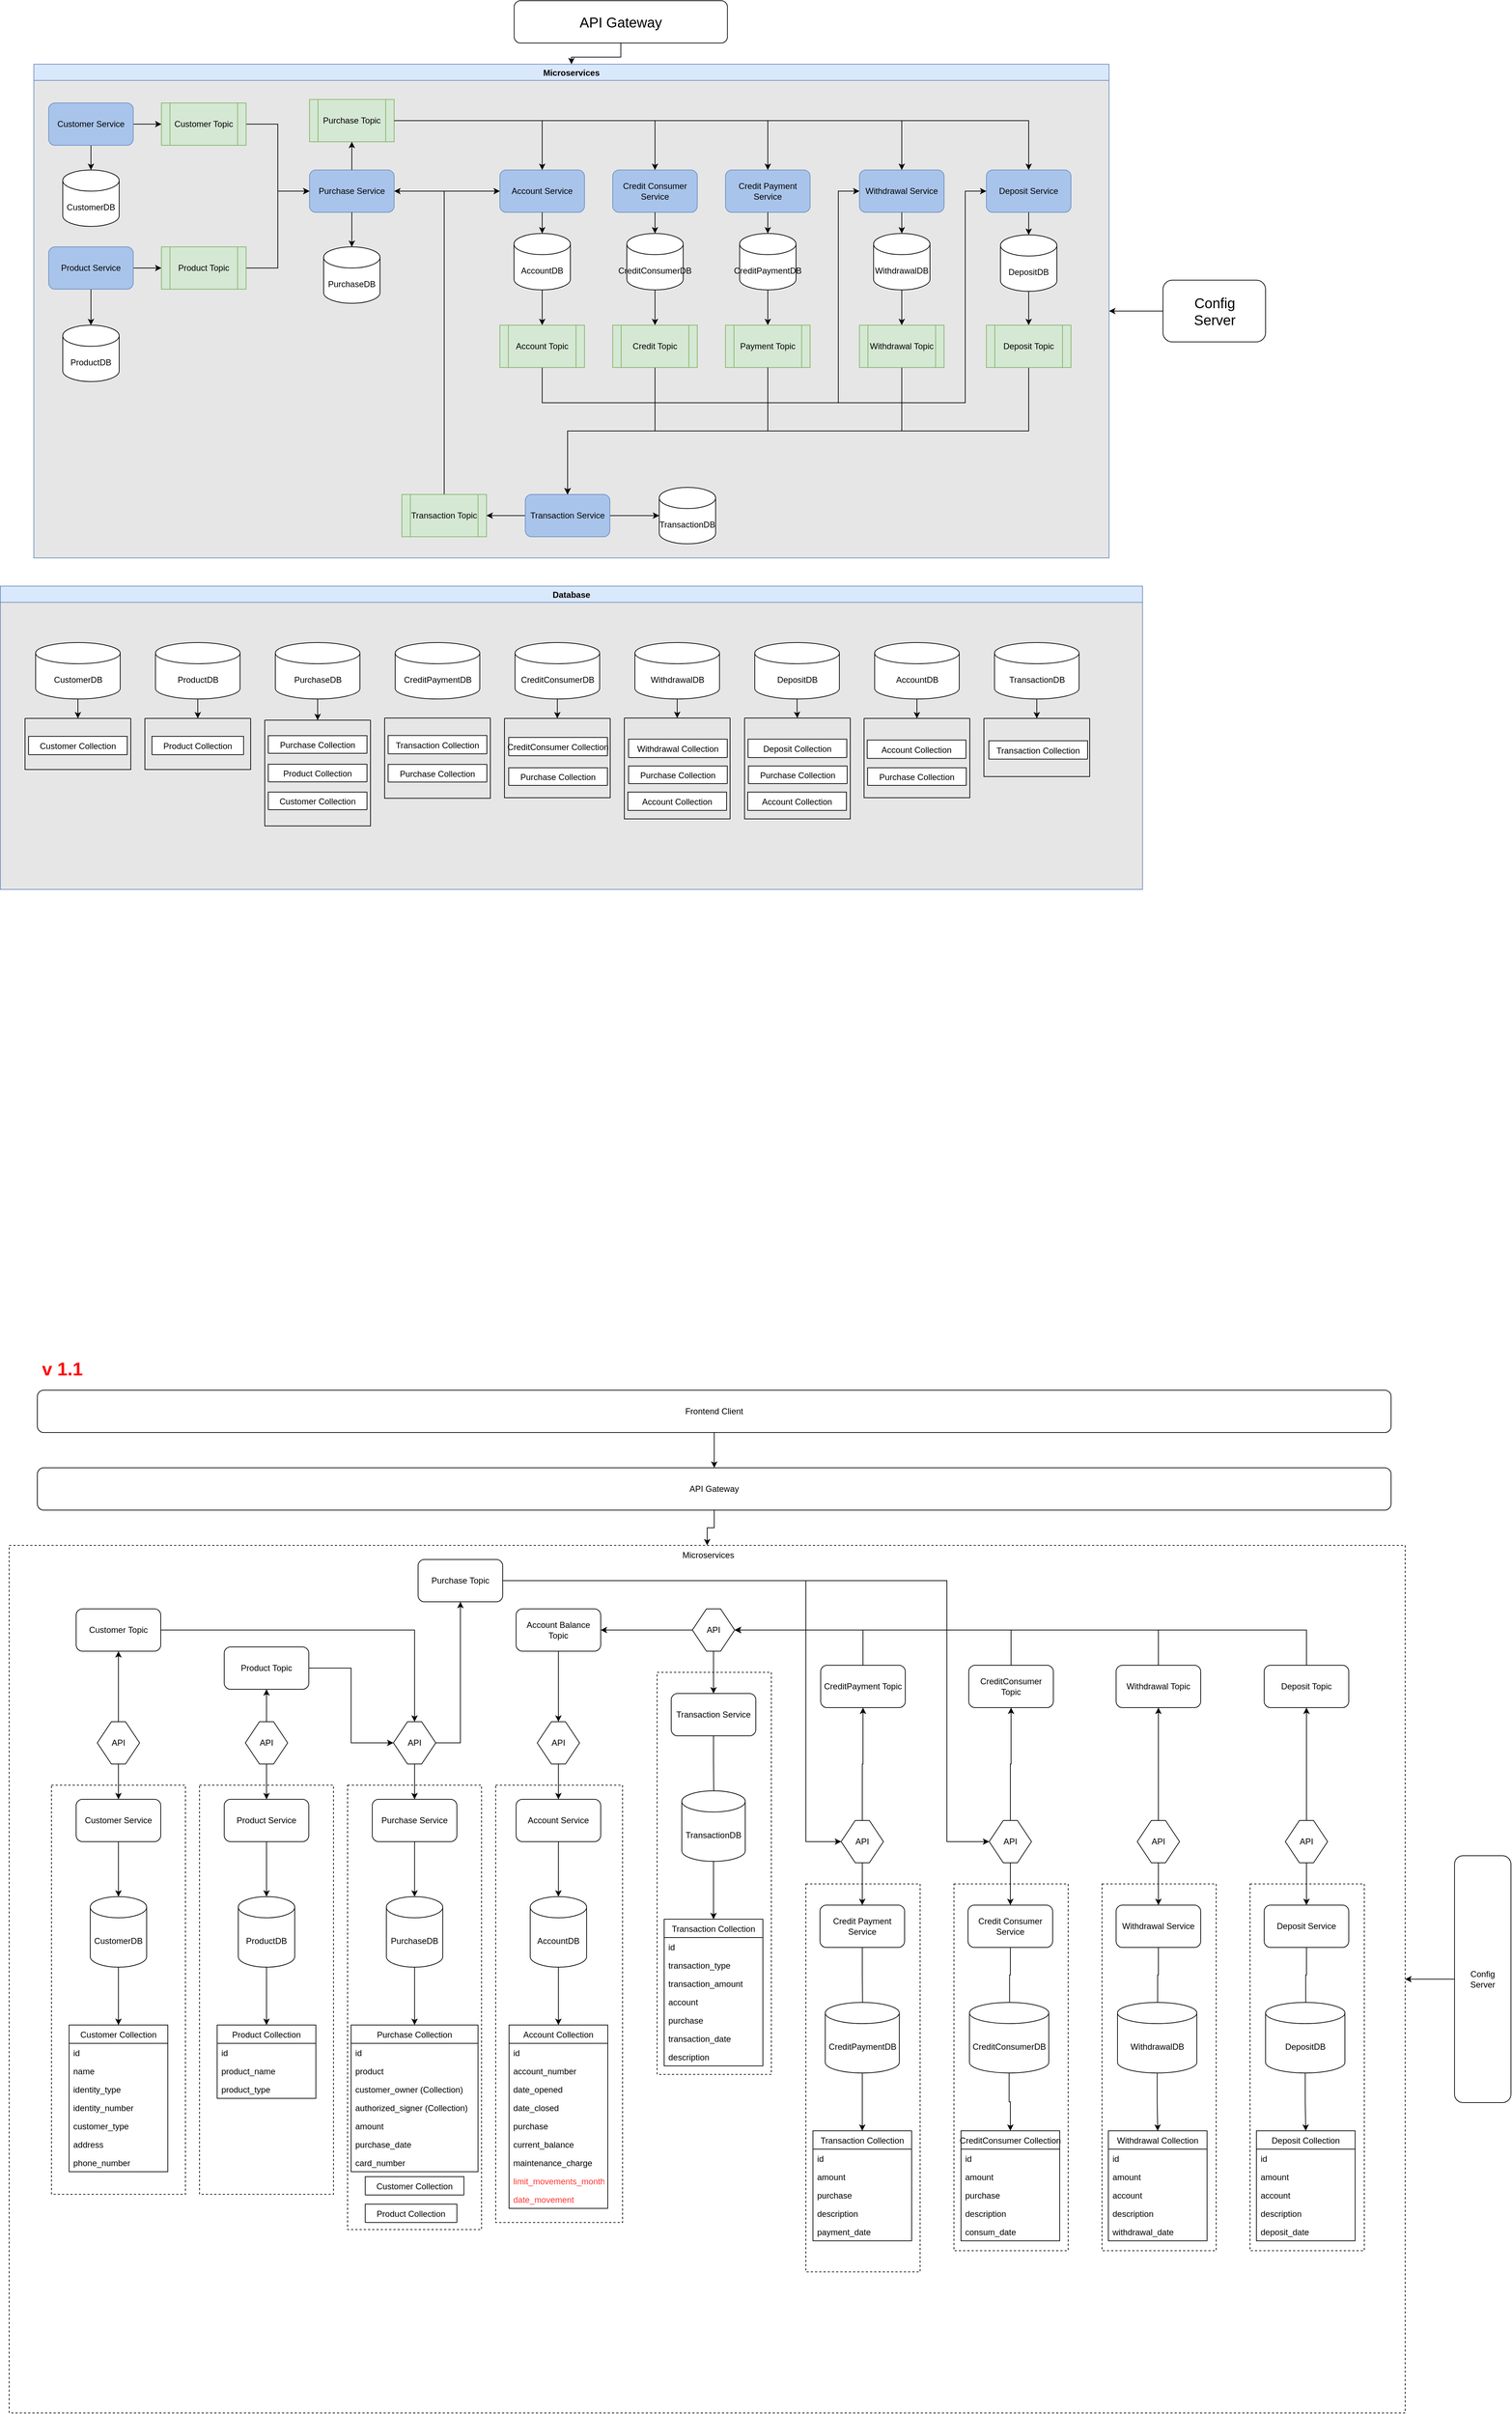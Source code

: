 <mxfile version="14.8.0" type="github">
  <diagram id="dvlGul0CwsE225h2akiT" name="Page-1">
    <mxGraphModel dx="2031" dy="1134" grid="1" gridSize="10" guides="1" tooltips="1" connect="1" arrows="1" fold="1" page="1" pageScale="1" pageWidth="827" pageHeight="1169" math="0" shadow="0">
      <root>
        <mxCell id="0" />
        <mxCell id="1" parent="0" />
        <mxCell id="1-MnB2jMYEEzbN86fJm3-158" value="Microservices" style="swimlane;labelBackgroundColor=none;fillColor=#dae8fc;strokeColor=#6c8ebf;swimlaneFillColor=#E6E6E6;" parent="1" vertex="1">
          <mxGeometry x="115" y="860" width="1525" height="700" as="geometry" />
        </mxCell>
        <mxCell id="PrloHB4dGL4SRkTESRnd-18" value="Account Service" style="rounded=1;whiteSpace=wrap;html=1;align=center;verticalAlign=middle;strokeColor=#6c8ebf;fillColor=#A9C4EB;" parent="1-MnB2jMYEEzbN86fJm3-158" vertex="1">
          <mxGeometry x="661" y="150" width="120" height="60" as="geometry" />
        </mxCell>
        <mxCell id="osSOEM9YCv2I431ZfzK--3" style="edgeStyle=orthogonalEdgeStyle;rounded=0;orthogonalLoop=1;jettySize=auto;html=1;entryX=0.5;entryY=0;entryDx=0;entryDy=0;" edge="1" parent="1-MnB2jMYEEzbN86fJm3-158" source="PrloHB4dGL4SRkTESRnd-75" target="1-MnB2jMYEEzbN86fJm3-159">
          <mxGeometry relative="1" as="geometry" />
        </mxCell>
        <mxCell id="PrloHB4dGL4SRkTESRnd-75" value="AccountDB" style="shape=cylinder3;whiteSpace=wrap;html=1;boundedLbl=1;backgroundOutline=1;size=15;align=center;verticalAlign=middle;" parent="1-MnB2jMYEEzbN86fJm3-158" vertex="1">
          <mxGeometry x="681" y="240" width="80" height="80" as="geometry" />
        </mxCell>
        <mxCell id="PrloHB4dGL4SRkTESRnd-17" style="edgeStyle=orthogonalEdgeStyle;rounded=0;orthogonalLoop=1;jettySize=auto;html=1;fontColor=#FF3333;" parent="1-MnB2jMYEEzbN86fJm3-158" source="PrloHB4dGL4SRkTESRnd-18" target="PrloHB4dGL4SRkTESRnd-75" edge="1">
          <mxGeometry relative="1" as="geometry" />
        </mxCell>
        <mxCell id="1-MnB2jMYEEzbN86fJm3-172" style="edgeStyle=orthogonalEdgeStyle;rounded=0;orthogonalLoop=1;jettySize=auto;html=1;entryX=0;entryY=0.5;entryDx=0;entryDy=0;" parent="1-MnB2jMYEEzbN86fJm3-158" source="1-MnB2jMYEEzbN86fJm3-159" target="1-MnB2jMYEEzbN86fJm3-62" edge="1">
          <mxGeometry relative="1" as="geometry">
            <Array as="points">
              <mxPoint x="721" y="480" />
              <mxPoint x="1321" y="480" />
              <mxPoint x="1321" y="180" />
            </Array>
          </mxGeometry>
        </mxCell>
        <mxCell id="1-MnB2jMYEEzbN86fJm3-173" style="edgeStyle=orthogonalEdgeStyle;rounded=0;orthogonalLoop=1;jettySize=auto;html=1;entryX=0;entryY=0.5;entryDx=0;entryDy=0;" parent="1-MnB2jMYEEzbN86fJm3-158" source="1-MnB2jMYEEzbN86fJm3-159" target="1-MnB2jMYEEzbN86fJm3-51" edge="1">
          <mxGeometry relative="1" as="geometry">
            <mxPoint x="1011" y="190" as="targetPoint" />
            <Array as="points">
              <mxPoint x="721" y="480" />
              <mxPoint x="1141" y="480" />
              <mxPoint x="1141" y="180" />
            </Array>
          </mxGeometry>
        </mxCell>
        <mxCell id="1-MnB2jMYEEzbN86fJm3-159" value="Account Topic" style="shape=process;whiteSpace=wrap;html=1;backgroundOutline=1;labelBackgroundColor=none;fillColor=#d5e8d4;strokeColor=#82b366;" parent="1-MnB2jMYEEzbN86fJm3-158" vertex="1">
          <mxGeometry x="661" y="370" width="120" height="60" as="geometry" />
        </mxCell>
        <mxCell id="1-MnB2jMYEEzbN86fJm3-169" style="edgeStyle=orthogonalEdgeStyle;rounded=0;orthogonalLoop=1;jettySize=auto;html=1;entryX=1;entryY=0.5;entryDx=0;entryDy=0;" parent="1-MnB2jMYEEzbN86fJm3-158" source="PrloHB4dGL4SRkTESRnd-14" target="1-MnB2jMYEEzbN86fJm3-164" edge="1">
          <mxGeometry relative="1" as="geometry" />
        </mxCell>
        <mxCell id="1-MnB2jMYEEzbN86fJm3-170" style="edgeStyle=orthogonalEdgeStyle;rounded=0;orthogonalLoop=1;jettySize=auto;html=1;entryX=0;entryY=0.5;entryDx=0;entryDy=0;entryPerimeter=0;" parent="1-MnB2jMYEEzbN86fJm3-158" source="PrloHB4dGL4SRkTESRnd-14" target="PrloHB4dGL4SRkTESRnd-77" edge="1">
          <mxGeometry relative="1" as="geometry">
            <mxPoint x="907.0" y="660.0" as="targetPoint" />
          </mxGeometry>
        </mxCell>
        <mxCell id="PrloHB4dGL4SRkTESRnd-14" value="Transaction Service" style="rounded=1;whiteSpace=wrap;html=1;align=center;verticalAlign=middle;strokeColor=#6c8ebf;fillColor=#A9C4EB;" parent="1-MnB2jMYEEzbN86fJm3-158" vertex="1">
          <mxGeometry x="697" y="610" width="120" height="60" as="geometry" />
        </mxCell>
        <mxCell id="PrloHB4dGL4SRkTESRnd-77" value="TransactionDB" style="shape=cylinder3;whiteSpace=wrap;html=1;boundedLbl=1;backgroundOutline=1;size=15;align=center;verticalAlign=middle;" parent="1-MnB2jMYEEzbN86fJm3-158" vertex="1">
          <mxGeometry x="887" y="600" width="80" height="80" as="geometry" />
        </mxCell>
        <mxCell id="1-MnB2jMYEEzbN86fJm3-171" style="edgeStyle=orthogonalEdgeStyle;rounded=0;orthogonalLoop=1;jettySize=auto;html=1;entryX=0;entryY=0.5;entryDx=0;entryDy=0;exitX=0.5;exitY=0;exitDx=0;exitDy=0;" parent="1-MnB2jMYEEzbN86fJm3-158" source="1-MnB2jMYEEzbN86fJm3-164" target="PrloHB4dGL4SRkTESRnd-18" edge="1">
          <mxGeometry relative="1" as="geometry" />
        </mxCell>
        <mxCell id="1-MnB2jMYEEzbN86fJm3-174" style="edgeStyle=orthogonalEdgeStyle;rounded=0;orthogonalLoop=1;jettySize=auto;html=1;entryX=1;entryY=0.5;entryDx=0;entryDy=0;exitX=0.5;exitY=0;exitDx=0;exitDy=0;" parent="1-MnB2jMYEEzbN86fJm3-158" source="1-MnB2jMYEEzbN86fJm3-164" target="PrloHB4dGL4SRkTESRnd-50" edge="1">
          <mxGeometry relative="1" as="geometry" />
        </mxCell>
        <mxCell id="1-MnB2jMYEEzbN86fJm3-164" value="Transaction Topic" style="shape=process;whiteSpace=wrap;html=1;backgroundOutline=1;labelBackgroundColor=none;fillColor=#d5e8d4;strokeColor=#82b366;" parent="1-MnB2jMYEEzbN86fJm3-158" vertex="1">
          <mxGeometry x="522" y="610" width="120" height="60" as="geometry" />
        </mxCell>
        <mxCell id="PrloHB4dGL4SRkTESRnd-50" value="Purchase Service" style="rounded=1;whiteSpace=wrap;html=1;align=center;verticalAlign=middle;strokeColor=#6c8ebf;fillColor=#A9C4EB;" parent="1-MnB2jMYEEzbN86fJm3-158" vertex="1">
          <mxGeometry x="391" y="150" width="120" height="60" as="geometry" />
        </mxCell>
        <mxCell id="1-MnB2jMYEEzbN86fJm3-29" value="Credit Payment Service" style="rounded=1;whiteSpace=wrap;html=1;align=center;verticalAlign=middle;strokeColor=#6c8ebf;fillColor=#A9C4EB;" parent="1-MnB2jMYEEzbN86fJm3-158" vertex="1">
          <mxGeometry x="981" y="150" width="120" height="60" as="geometry" />
        </mxCell>
        <mxCell id="1-MnB2jMYEEzbN86fJm3-40" value="Credit Consumer Service" style="rounded=1;whiteSpace=wrap;html=1;align=center;verticalAlign=middle;strokeColor=#6c8ebf;fillColor=#A9C4EB;" parent="1-MnB2jMYEEzbN86fJm3-158" vertex="1">
          <mxGeometry x="821" y="150" width="120" height="60" as="geometry" />
        </mxCell>
        <mxCell id="osSOEM9YCv2I431ZfzK--2" style="edgeStyle=orthogonalEdgeStyle;rounded=0;orthogonalLoop=1;jettySize=auto;html=1;entryX=0.5;entryY=0;entryDx=0;entryDy=0;" edge="1" parent="1-MnB2jMYEEzbN86fJm3-158" source="1-MnB2jMYEEzbN86fJm3-25" target="PrloHB4dGL4SRkTESRnd-18">
          <mxGeometry relative="1" as="geometry" />
        </mxCell>
        <mxCell id="1-MnB2jMYEEzbN86fJm3-25" value="&lt;font style=&quot;vertical-align: inherit&quot;&gt;&lt;font style=&quot;vertical-align: inherit&quot;&gt;Purchase Topic&lt;/font&gt;&lt;/font&gt;" style="shape=process;whiteSpace=wrap;html=1;backgroundOutline=1;fillColor=#d5e8d4;strokeColor=#82b366;" parent="1-MnB2jMYEEzbN86fJm3-158" vertex="1">
          <mxGeometry x="391" y="50" width="120" height="60" as="geometry" />
        </mxCell>
        <mxCell id="1-MnB2jMYEEzbN86fJm3-26" style="edgeStyle=orthogonalEdgeStyle;rounded=0;orthogonalLoop=1;jettySize=auto;html=1;" parent="1-MnB2jMYEEzbN86fJm3-158" source="PrloHB4dGL4SRkTESRnd-50" target="1-MnB2jMYEEzbN86fJm3-25" edge="1">
          <mxGeometry relative="1" as="geometry" />
        </mxCell>
        <mxCell id="1-MnB2jMYEEzbN86fJm3-75" style="edgeStyle=orthogonalEdgeStyle;rounded=0;orthogonalLoop=1;jettySize=auto;html=1;entryX=0.5;entryY=0;entryDx=0;entryDy=0;" parent="1-MnB2jMYEEzbN86fJm3-158" source="1-MnB2jMYEEzbN86fJm3-25" target="1-MnB2jMYEEzbN86fJm3-29" edge="1">
          <mxGeometry relative="1" as="geometry" />
        </mxCell>
        <mxCell id="1-MnB2jMYEEzbN86fJm3-76" style="edgeStyle=orthogonalEdgeStyle;rounded=0;orthogonalLoop=1;jettySize=auto;html=1;entryX=0.5;entryY=0;entryDx=0;entryDy=0;" parent="1-MnB2jMYEEzbN86fJm3-158" source="1-MnB2jMYEEzbN86fJm3-25" target="1-MnB2jMYEEzbN86fJm3-40" edge="1">
          <mxGeometry relative="1" as="geometry" />
        </mxCell>
        <mxCell id="1-MnB2jMYEEzbN86fJm3-187" style="edgeStyle=orthogonalEdgeStyle;rounded=0;orthogonalLoop=1;jettySize=auto;html=1;entryX=0.5;entryY=0;entryDx=0;entryDy=0;" parent="1-MnB2jMYEEzbN86fJm3-158" source="1-MnB2jMYEEzbN86fJm3-37" target="1-MnB2jMYEEzbN86fJm3-177" edge="1">
          <mxGeometry relative="1" as="geometry" />
        </mxCell>
        <mxCell id="1-MnB2jMYEEzbN86fJm3-37" value="CreditPaymentDB" style="shape=cylinder3;whiteSpace=wrap;html=1;boundedLbl=1;backgroundOutline=1;size=15;align=center;verticalAlign=middle;" parent="1-MnB2jMYEEzbN86fJm3-158" vertex="1">
          <mxGeometry x="1001" y="240" width="80" height="80" as="geometry" />
        </mxCell>
        <mxCell id="1-MnB2jMYEEzbN86fJm3-71" value="" style="edgeStyle=orthogonalEdgeStyle;rounded=0;orthogonalLoop=1;jettySize=auto;html=1;" parent="1-MnB2jMYEEzbN86fJm3-158" source="1-MnB2jMYEEzbN86fJm3-29" target="1-MnB2jMYEEzbN86fJm3-37" edge="1">
          <mxGeometry relative="1" as="geometry" />
        </mxCell>
        <mxCell id="1-MnB2jMYEEzbN86fJm3-51" value="Withdrawal Service" style="rounded=1;whiteSpace=wrap;html=1;align=center;verticalAlign=middle;strokeColor=#6c8ebf;fillColor=#A9C4EB;" parent="1-MnB2jMYEEzbN86fJm3-158" vertex="1">
          <mxGeometry x="1171" y="150" width="120" height="60" as="geometry" />
        </mxCell>
        <mxCell id="1-MnB2jMYEEzbN86fJm3-77" style="edgeStyle=orthogonalEdgeStyle;rounded=0;orthogonalLoop=1;jettySize=auto;html=1;entryX=0.5;entryY=0;entryDx=0;entryDy=0;" parent="1-MnB2jMYEEzbN86fJm3-158" source="1-MnB2jMYEEzbN86fJm3-25" target="1-MnB2jMYEEzbN86fJm3-51" edge="1">
          <mxGeometry relative="1" as="geometry" />
        </mxCell>
        <mxCell id="1-MnB2jMYEEzbN86fJm3-188" style="edgeStyle=orthogonalEdgeStyle;rounded=0;orthogonalLoop=1;jettySize=auto;html=1;entryX=0.5;entryY=0;entryDx=0;entryDy=0;" parent="1-MnB2jMYEEzbN86fJm3-158" source="1-MnB2jMYEEzbN86fJm3-59" target="1-MnB2jMYEEzbN86fJm3-176" edge="1">
          <mxGeometry relative="1" as="geometry" />
        </mxCell>
        <mxCell id="1-MnB2jMYEEzbN86fJm3-59" value="WithdrawalDB" style="shape=cylinder3;whiteSpace=wrap;html=1;boundedLbl=1;backgroundOutline=1;size=15;align=center;verticalAlign=middle;" parent="1-MnB2jMYEEzbN86fJm3-158" vertex="1">
          <mxGeometry x="1191" y="240" width="80" height="80" as="geometry" />
        </mxCell>
        <mxCell id="1-MnB2jMYEEzbN86fJm3-50" style="edgeStyle=orthogonalEdgeStyle;rounded=0;orthogonalLoop=1;jettySize=auto;html=1;entryX=0.5;entryY=0;entryDx=0;entryDy=0;entryPerimeter=0;fontColor=#FF3333;" parent="1-MnB2jMYEEzbN86fJm3-158" source="1-MnB2jMYEEzbN86fJm3-51" target="1-MnB2jMYEEzbN86fJm3-59" edge="1">
          <mxGeometry relative="1" as="geometry" />
        </mxCell>
        <mxCell id="1-MnB2jMYEEzbN86fJm3-62" value="Deposit Service" style="rounded=1;whiteSpace=wrap;html=1;align=center;verticalAlign=middle;strokeColor=#6c8ebf;fillColor=#A9C4EB;" parent="1-MnB2jMYEEzbN86fJm3-158" vertex="1">
          <mxGeometry x="1351" y="150" width="120" height="60" as="geometry" />
        </mxCell>
        <mxCell id="1-MnB2jMYEEzbN86fJm3-78" style="edgeStyle=orthogonalEdgeStyle;rounded=0;orthogonalLoop=1;jettySize=auto;html=1;entryX=0.5;entryY=0;entryDx=0;entryDy=0;" parent="1-MnB2jMYEEzbN86fJm3-158" source="1-MnB2jMYEEzbN86fJm3-25" target="1-MnB2jMYEEzbN86fJm3-62" edge="1">
          <mxGeometry relative="1" as="geometry" />
        </mxCell>
        <mxCell id="1-MnB2jMYEEzbN86fJm3-186" style="edgeStyle=orthogonalEdgeStyle;rounded=0;orthogonalLoop=1;jettySize=auto;html=1;" parent="1-MnB2jMYEEzbN86fJm3-158" source="1-MnB2jMYEEzbN86fJm3-48" target="1-MnB2jMYEEzbN86fJm3-178" edge="1">
          <mxGeometry relative="1" as="geometry" />
        </mxCell>
        <mxCell id="1-MnB2jMYEEzbN86fJm3-48" value="CreditConsumerDB" style="shape=cylinder3;whiteSpace=wrap;html=1;boundedLbl=1;backgroundOutline=1;size=15;align=center;verticalAlign=middle;" parent="1-MnB2jMYEEzbN86fJm3-158" vertex="1">
          <mxGeometry x="841" y="240" width="80" height="80" as="geometry" />
        </mxCell>
        <mxCell id="1-MnB2jMYEEzbN86fJm3-39" style="edgeStyle=orthogonalEdgeStyle;rounded=0;orthogonalLoop=1;jettySize=auto;html=1;fontColor=#FF3333;entryX=0.5;entryY=0;entryDx=0;entryDy=0;entryPerimeter=0;" parent="1-MnB2jMYEEzbN86fJm3-158" source="1-MnB2jMYEEzbN86fJm3-40" target="1-MnB2jMYEEzbN86fJm3-48" edge="1">
          <mxGeometry relative="1" as="geometry">
            <mxPoint x="881" y="240" as="targetPoint" />
          </mxGeometry>
        </mxCell>
        <mxCell id="osSOEM9YCv2I431ZfzK--4" style="edgeStyle=orthogonalEdgeStyle;rounded=0;orthogonalLoop=1;jettySize=auto;html=1;entryX=0.5;entryY=0;entryDx=0;entryDy=0;" edge="1" parent="1-MnB2jMYEEzbN86fJm3-158" source="1-MnB2jMYEEzbN86fJm3-178" target="PrloHB4dGL4SRkTESRnd-14">
          <mxGeometry relative="1" as="geometry">
            <mxPoint x="881" y="580" as="targetPoint" />
            <Array as="points">
              <mxPoint x="881" y="520" />
              <mxPoint x="757" y="520" />
            </Array>
          </mxGeometry>
        </mxCell>
        <mxCell id="1-MnB2jMYEEzbN86fJm3-178" value="Credit Topic" style="shape=process;whiteSpace=wrap;html=1;backgroundOutline=1;labelBackgroundColor=none;fillColor=#d5e8d4;strokeColor=#82b366;" parent="1-MnB2jMYEEzbN86fJm3-158" vertex="1">
          <mxGeometry x="821" y="370" width="120" height="60" as="geometry" />
        </mxCell>
        <mxCell id="1-MnB2jMYEEzbN86fJm3-177" value="Payment Topic" style="shape=process;whiteSpace=wrap;html=1;backgroundOutline=1;labelBackgroundColor=none;fillColor=#d5e8d4;strokeColor=#82b366;" parent="1-MnB2jMYEEzbN86fJm3-158" vertex="1">
          <mxGeometry x="981" y="370" width="120" height="60" as="geometry" />
        </mxCell>
        <mxCell id="osSOEM9YCv2I431ZfzK--6" style="edgeStyle=orthogonalEdgeStyle;rounded=0;orthogonalLoop=1;jettySize=auto;html=1;entryX=0.5;entryY=0;entryDx=0;entryDy=0;" edge="1" parent="1-MnB2jMYEEzbN86fJm3-158" source="1-MnB2jMYEEzbN86fJm3-176" target="PrloHB4dGL4SRkTESRnd-14">
          <mxGeometry relative="1" as="geometry">
            <mxPoint x="816" y="540" as="targetPoint" />
            <Array as="points">
              <mxPoint x="1231" y="520" />
              <mxPoint x="757" y="520" />
            </Array>
          </mxGeometry>
        </mxCell>
        <mxCell id="1-MnB2jMYEEzbN86fJm3-176" value="Withdrawal Topic" style="shape=process;whiteSpace=wrap;html=1;backgroundOutline=1;labelBackgroundColor=none;fillColor=#d5e8d4;strokeColor=#82b366;" parent="1-MnB2jMYEEzbN86fJm3-158" vertex="1">
          <mxGeometry x="1171" y="370" width="120" height="60" as="geometry" />
        </mxCell>
        <mxCell id="osSOEM9YCv2I431ZfzK--7" style="edgeStyle=orthogonalEdgeStyle;rounded=0;orthogonalLoop=1;jettySize=auto;html=1;entryX=0.5;entryY=0;entryDx=0;entryDy=0;" edge="1" parent="1-MnB2jMYEEzbN86fJm3-158" source="1-MnB2jMYEEzbN86fJm3-175" target="PrloHB4dGL4SRkTESRnd-14">
          <mxGeometry relative="1" as="geometry">
            <mxPoint x="786" y="550" as="targetPoint" />
            <Array as="points">
              <mxPoint x="1411" y="520" />
              <mxPoint x="757" y="520" />
            </Array>
          </mxGeometry>
        </mxCell>
        <mxCell id="1-MnB2jMYEEzbN86fJm3-175" value="Deposit Topic" style="shape=process;whiteSpace=wrap;html=1;backgroundOutline=1;labelBackgroundColor=none;fillColor=#d5e8d4;strokeColor=#82b366;" parent="1-MnB2jMYEEzbN86fJm3-158" vertex="1">
          <mxGeometry x="1351" y="370" width="120" height="60" as="geometry" />
        </mxCell>
        <mxCell id="osSOEM9YCv2I431ZfzK--5" style="edgeStyle=orthogonalEdgeStyle;rounded=0;orthogonalLoop=1;jettySize=auto;html=1;entryX=0.5;entryY=0;entryDx=0;entryDy=0;" edge="1" parent="1-MnB2jMYEEzbN86fJm3-158" source="1-MnB2jMYEEzbN86fJm3-177" target="PrloHB4dGL4SRkTESRnd-14">
          <mxGeometry relative="1" as="geometry">
            <mxPoint x="816" y="570" as="targetPoint" />
            <Array as="points">
              <mxPoint x="1041" y="520" />
              <mxPoint x="757" y="520" />
            </Array>
          </mxGeometry>
        </mxCell>
        <mxCell id="PrloHB4dGL4SRkTESRnd-71" value="ProductDB" style="shape=cylinder3;whiteSpace=wrap;html=1;boundedLbl=1;backgroundOutline=1;size=15;align=center;verticalAlign=middle;" parent="1-MnB2jMYEEzbN86fJm3-158" vertex="1">
          <mxGeometry x="41" y="370" width="80" height="80" as="geometry" />
        </mxCell>
        <mxCell id="PrloHB4dGL4SRkTESRnd-69" value="CustomerDB" style="shape=cylinder3;whiteSpace=wrap;html=1;boundedLbl=1;backgroundOutline=1;size=15;align=center;verticalAlign=middle;" parent="1-MnB2jMYEEzbN86fJm3-158" vertex="1">
          <mxGeometry x="41" y="150" width="80" height="80" as="geometry" />
        </mxCell>
        <mxCell id="1-MnB2jMYEEzbN86fJm3-114" value="Database" style="swimlane;fillColor=#dae8fc;strokeColor=#6c8ebf;labelBackgroundColor=none;labelBorderColor=none;swimlaneFillColor=#E6E6E6;" parent="1" vertex="1">
          <mxGeometry x="67.5" y="1600" width="1620" height="430" as="geometry">
            <mxRectangle x="110" y="1700" width="90" height="23" as="alternateBounds" />
          </mxGeometry>
        </mxCell>
        <mxCell id="1-MnB2jMYEEzbN86fJm3-133" style="edgeStyle=orthogonalEdgeStyle;rounded=0;orthogonalLoop=1;jettySize=auto;html=1;entryX=0.5;entryY=0;entryDx=0;entryDy=0;" parent="1-MnB2jMYEEzbN86fJm3-114" source="1-MnB2jMYEEzbN86fJm3-115" target="1-MnB2jMYEEzbN86fJm3-132" edge="1">
          <mxGeometry relative="1" as="geometry" />
        </mxCell>
        <mxCell id="1-MnB2jMYEEzbN86fJm3-115" value="CustomerDB" style="shape=cylinder3;whiteSpace=wrap;html=1;boundedLbl=1;backgroundOutline=1;size=15;align=center;verticalAlign=middle;" parent="1-MnB2jMYEEzbN86fJm3-114" vertex="1">
          <mxGeometry x="50" y="80" width="120" height="80" as="geometry" />
        </mxCell>
        <mxCell id="1-MnB2jMYEEzbN86fJm3-116" value="ProductDB" style="shape=cylinder3;whiteSpace=wrap;html=1;boundedLbl=1;backgroundOutline=1;size=15;align=center;verticalAlign=middle;" parent="1-MnB2jMYEEzbN86fJm3-114" vertex="1">
          <mxGeometry x="220" y="80" width="120" height="80" as="geometry" />
        </mxCell>
        <mxCell id="1-MnB2jMYEEzbN86fJm3-117" value="PurchaseDB" style="shape=cylinder3;whiteSpace=wrap;html=1;boundedLbl=1;backgroundOutline=1;size=15;align=center;verticalAlign=middle;" parent="1-MnB2jMYEEzbN86fJm3-114" vertex="1">
          <mxGeometry x="390" y="80" width="120" height="80" as="geometry" />
        </mxCell>
        <mxCell id="1-MnB2jMYEEzbN86fJm3-118" value="CreditPaymentDB" style="shape=cylinder3;whiteSpace=wrap;html=1;boundedLbl=1;backgroundOutline=1;size=15;align=center;verticalAlign=middle;" parent="1-MnB2jMYEEzbN86fJm3-114" vertex="1">
          <mxGeometry x="560" y="80" width="120" height="80" as="geometry" />
        </mxCell>
        <mxCell id="1-MnB2jMYEEzbN86fJm3-153" style="edgeStyle=orthogonalEdgeStyle;rounded=0;orthogonalLoop=1;jettySize=auto;html=1;entryX=0.5;entryY=0;entryDx=0;entryDy=0;" parent="1-MnB2jMYEEzbN86fJm3-114" source="1-MnB2jMYEEzbN86fJm3-119" target="1-MnB2jMYEEzbN86fJm3-145" edge="1">
          <mxGeometry relative="1" as="geometry" />
        </mxCell>
        <mxCell id="1-MnB2jMYEEzbN86fJm3-119" value="CreditConsumerDB" style="shape=cylinder3;whiteSpace=wrap;html=1;boundedLbl=1;backgroundOutline=1;size=15;align=center;verticalAlign=middle;" parent="1-MnB2jMYEEzbN86fJm3-114" vertex="1">
          <mxGeometry x="730" y="80" width="120" height="80" as="geometry" />
        </mxCell>
        <mxCell id="1-MnB2jMYEEzbN86fJm3-154" style="edgeStyle=orthogonalEdgeStyle;rounded=0;orthogonalLoop=1;jettySize=auto;html=1;entryX=0.5;entryY=0;entryDx=0;entryDy=0;" parent="1-MnB2jMYEEzbN86fJm3-114" source="1-MnB2jMYEEzbN86fJm3-120" target="1-MnB2jMYEEzbN86fJm3-146" edge="1">
          <mxGeometry relative="1" as="geometry" />
        </mxCell>
        <mxCell id="1-MnB2jMYEEzbN86fJm3-120" value="WithdrawalDB" style="shape=cylinder3;whiteSpace=wrap;html=1;boundedLbl=1;backgroundOutline=1;size=15;align=center;verticalAlign=middle;" parent="1-MnB2jMYEEzbN86fJm3-114" vertex="1">
          <mxGeometry x="900" y="80" width="120" height="80" as="geometry" />
        </mxCell>
        <mxCell id="1-MnB2jMYEEzbN86fJm3-155" style="edgeStyle=orthogonalEdgeStyle;rounded=0;orthogonalLoop=1;jettySize=auto;html=1;entryX=0.5;entryY=0;entryDx=0;entryDy=0;" parent="1-MnB2jMYEEzbN86fJm3-114" source="1-MnB2jMYEEzbN86fJm3-121" target="1-MnB2jMYEEzbN86fJm3-147" edge="1">
          <mxGeometry relative="1" as="geometry" />
        </mxCell>
        <mxCell id="1-MnB2jMYEEzbN86fJm3-121" value="DepositDB" style="shape=cylinder3;whiteSpace=wrap;html=1;boundedLbl=1;backgroundOutline=1;size=15;align=center;verticalAlign=middle;" parent="1-MnB2jMYEEzbN86fJm3-114" vertex="1">
          <mxGeometry x="1070" y="80" width="120" height="80" as="geometry" />
        </mxCell>
        <mxCell id="1-MnB2jMYEEzbN86fJm3-122" value="AccountDB" style="shape=cylinder3;whiteSpace=wrap;html=1;boundedLbl=1;backgroundOutline=1;size=15;align=center;verticalAlign=middle;" parent="1-MnB2jMYEEzbN86fJm3-114" vertex="1">
          <mxGeometry x="1240" y="80" width="120" height="80" as="geometry" />
        </mxCell>
        <mxCell id="1-MnB2jMYEEzbN86fJm3-123" value="TransactionDB" style="shape=cylinder3;whiteSpace=wrap;html=1;boundedLbl=1;backgroundOutline=1;size=15;align=center;verticalAlign=middle;" parent="1-MnB2jMYEEzbN86fJm3-114" vertex="1">
          <mxGeometry x="1410" y="80" width="120" height="80" as="geometry" />
        </mxCell>
        <mxCell id="PrloHB4dGL4SRkTESRnd-51" value="Purchase Collection" style="swimlane;fontStyle=0;childLayout=stackLayout;horizontal=1;startSize=26;horizontalStack=0;resizeParent=1;resizeParentMax=0;resizeLast=0;collapsible=1;marginBottom=0;align=center;verticalAlign=middle;" parent="1-MnB2jMYEEzbN86fJm3-114" vertex="1" collapsed="1">
          <mxGeometry x="380" y="212" width="140" height="25" as="geometry">
            <mxRectangle x="555" y="1349" width="180" height="182" as="alternateBounds" />
          </mxGeometry>
        </mxCell>
        <mxCell id="PrloHB4dGL4SRkTESRnd-52" value="id" style="text;strokeColor=none;fillColor=none;align=left;verticalAlign=top;spacingLeft=4;spacingRight=4;overflow=hidden;rotatable=0;points=[[0,0.5],[1,0.5]];portConstraint=eastwest;" parent="PrloHB4dGL4SRkTESRnd-51" vertex="1">
          <mxGeometry y="25" width="140" height="26" as="geometry" />
        </mxCell>
        <mxCell id="PrloHB4dGL4SRkTESRnd-53" value="product" style="text;strokeColor=none;fillColor=none;align=left;verticalAlign=top;spacingLeft=4;spacingRight=4;overflow=hidden;rotatable=0;points=[[0,0.5],[1,0.5]];portConstraint=eastwest;" parent="PrloHB4dGL4SRkTESRnd-51" vertex="1">
          <mxGeometry y="51" width="140" height="26" as="geometry" />
        </mxCell>
        <mxCell id="PrloHB4dGL4SRkTESRnd-54" value="customer_owner (Collection)" style="text;strokeColor=none;fillColor=none;align=left;verticalAlign=top;spacingLeft=4;spacingRight=4;overflow=hidden;rotatable=0;points=[[0,0.5],[1,0.5]];portConstraint=eastwest;" parent="PrloHB4dGL4SRkTESRnd-51" vertex="1">
          <mxGeometry y="77" width="140" height="26" as="geometry" />
        </mxCell>
        <mxCell id="PrloHB4dGL4SRkTESRnd-55" value="authorized_signer (Collection)" style="text;strokeColor=none;fillColor=none;align=left;verticalAlign=top;spacingLeft=4;spacingRight=4;overflow=hidden;rotatable=0;points=[[0,0.5],[1,0.5]];portConstraint=eastwest;" parent="PrloHB4dGL4SRkTESRnd-51" vertex="1">
          <mxGeometry y="103" width="140" height="26" as="geometry" />
        </mxCell>
        <mxCell id="PrloHB4dGL4SRkTESRnd-56" value="amount" style="text;strokeColor=none;fillColor=none;align=left;verticalAlign=top;spacingLeft=4;spacingRight=4;overflow=hidden;rotatable=0;points=[[0,0.5],[1,0.5]];portConstraint=eastwest;" parent="PrloHB4dGL4SRkTESRnd-51" vertex="1">
          <mxGeometry y="129" width="140" height="26" as="geometry" />
        </mxCell>
        <mxCell id="PrloHB4dGL4SRkTESRnd-57" value="purchase_date" style="text;strokeColor=none;fillColor=none;align=left;verticalAlign=top;spacingLeft=4;spacingRight=4;overflow=hidden;rotatable=0;points=[[0,0.5],[1,0.5]];portConstraint=eastwest;" parent="PrloHB4dGL4SRkTESRnd-51" vertex="1">
          <mxGeometry y="155" width="140" height="26" as="geometry" />
        </mxCell>
        <mxCell id="1-MnB2jMYEEzbN86fJm3-11" value="Product Collection" style="swimlane;fontStyle=0;childLayout=stackLayout;horizontal=1;startSize=26;horizontalStack=0;resizeParent=1;resizeParentMax=0;resizeLast=0;collapsible=1;marginBottom=0;align=center;verticalAlign=middle;" parent="1-MnB2jMYEEzbN86fJm3-114" vertex="1" collapsed="1">
          <mxGeometry x="380" y="252.5" width="140" height="25" as="geometry">
            <mxRectangle x="365" y="1349" width="140" height="104" as="alternateBounds" />
          </mxGeometry>
        </mxCell>
        <mxCell id="1-MnB2jMYEEzbN86fJm3-12" value="id" style="text;strokeColor=none;fillColor=none;align=left;verticalAlign=top;spacingLeft=4;spacingRight=4;overflow=hidden;rotatable=0;points=[[0,0.5],[1,0.5]];portConstraint=eastwest;" parent="1-MnB2jMYEEzbN86fJm3-11" vertex="1">
          <mxGeometry y="25" width="140" height="26" as="geometry" />
        </mxCell>
        <mxCell id="1-MnB2jMYEEzbN86fJm3-13" value="product_name" style="text;strokeColor=none;fillColor=none;align=left;verticalAlign=top;spacingLeft=4;spacingRight=4;overflow=hidden;rotatable=0;points=[[0,0.5],[1,0.5]];portConstraint=eastwest;" parent="1-MnB2jMYEEzbN86fJm3-11" vertex="1">
          <mxGeometry y="51" width="140" height="26" as="geometry" />
        </mxCell>
        <mxCell id="1-MnB2jMYEEzbN86fJm3-14" value="product_type" style="text;strokeColor=none;fillColor=none;align=left;verticalAlign=top;spacingLeft=4;spacingRight=4;overflow=hidden;rotatable=0;points=[[0,0.5],[1,0.5]];portConstraint=eastwest;" parent="1-MnB2jMYEEzbN86fJm3-11" vertex="1">
          <mxGeometry y="77" width="140" height="26" as="geometry" />
        </mxCell>
        <mxCell id="1-MnB2jMYEEzbN86fJm3-15" value="Customer Collection" style="swimlane;fontStyle=0;childLayout=stackLayout;horizontal=1;startSize=26;horizontalStack=0;resizeParent=1;resizeParentMax=0;resizeLast=0;collapsible=1;marginBottom=0;align=center;verticalAlign=middle;" parent="1-MnB2jMYEEzbN86fJm3-114" vertex="1" collapsed="1">
          <mxGeometry x="380" y="292" width="140" height="25" as="geometry">
            <mxRectangle x="155" y="1349" width="140" height="208" as="alternateBounds" />
          </mxGeometry>
        </mxCell>
        <mxCell id="1-MnB2jMYEEzbN86fJm3-16" value="id" style="text;strokeColor=none;fillColor=none;align=left;verticalAlign=top;spacingLeft=4;spacingRight=4;overflow=hidden;rotatable=0;points=[[0,0.5],[1,0.5]];portConstraint=eastwest;" parent="1-MnB2jMYEEzbN86fJm3-15" vertex="1">
          <mxGeometry y="25" width="140" height="26" as="geometry" />
        </mxCell>
        <mxCell id="1-MnB2jMYEEzbN86fJm3-17" value="name&#xa;" style="text;strokeColor=none;fillColor=none;align=left;verticalAlign=top;spacingLeft=4;spacingRight=4;overflow=hidden;rotatable=0;points=[[0,0.5],[1,0.5]];portConstraint=eastwest;" parent="1-MnB2jMYEEzbN86fJm3-15" vertex="1">
          <mxGeometry y="51" width="140" height="26" as="geometry" />
        </mxCell>
        <mxCell id="1-MnB2jMYEEzbN86fJm3-18" value="identity_type" style="text;strokeColor=none;fillColor=none;align=left;verticalAlign=top;spacingLeft=4;spacingRight=4;overflow=hidden;rotatable=0;points=[[0,0.5],[1,0.5]];portConstraint=eastwest;" parent="1-MnB2jMYEEzbN86fJm3-15" vertex="1">
          <mxGeometry y="77" width="140" height="26" as="geometry" />
        </mxCell>
        <mxCell id="1-MnB2jMYEEzbN86fJm3-19" value="identity_number" style="text;strokeColor=none;fillColor=none;align=left;verticalAlign=top;spacingLeft=4;spacingRight=4;overflow=hidden;rotatable=0;points=[[0,0.5],[1,0.5]];portConstraint=eastwest;" parent="1-MnB2jMYEEzbN86fJm3-15" vertex="1">
          <mxGeometry y="103" width="140" height="26" as="geometry" />
        </mxCell>
        <mxCell id="1-MnB2jMYEEzbN86fJm3-20" value="customer_type&#xa;" style="text;strokeColor=none;fillColor=none;align=left;verticalAlign=top;spacingLeft=4;spacingRight=4;overflow=hidden;rotatable=0;points=[[0,0.5],[1,0.5]];portConstraint=eastwest;" parent="1-MnB2jMYEEzbN86fJm3-15" vertex="1">
          <mxGeometry y="129" width="140" height="26" as="geometry" />
        </mxCell>
        <mxCell id="1-MnB2jMYEEzbN86fJm3-21" value="address&#xa;" style="text;strokeColor=none;fillColor=none;align=left;verticalAlign=top;spacingLeft=4;spacingRight=4;overflow=hidden;rotatable=0;points=[[0,0.5],[1,0.5]];portConstraint=eastwest;" parent="1-MnB2jMYEEzbN86fJm3-15" vertex="1">
          <mxGeometry y="155" width="140" height="26" as="geometry" />
        </mxCell>
        <mxCell id="1-MnB2jMYEEzbN86fJm3-22" value="phone_number" style="text;strokeColor=none;fillColor=none;align=left;verticalAlign=top;spacingLeft=4;spacingRight=4;overflow=hidden;rotatable=0;points=[[0,0.5],[1,0.5]];portConstraint=eastwest;" parent="1-MnB2jMYEEzbN86fJm3-15" vertex="1">
          <mxGeometry y="181" width="140" height="26" as="geometry" />
        </mxCell>
        <mxCell id="1-MnB2jMYEEzbN86fJm3-30" value="Transaction Collection" style="swimlane;fontStyle=0;childLayout=stackLayout;horizontal=1;startSize=26;horizontalStack=0;resizeParent=1;resizeParentMax=0;resizeLast=0;collapsible=1;marginBottom=0;align=center;verticalAlign=middle;" parent="1-MnB2jMYEEzbN86fJm3-114" vertex="1" collapsed="1">
          <mxGeometry x="550" y="211.75" width="140" height="26" as="geometry">
            <mxRectangle x="1670" y="1280" width="140" height="156" as="alternateBounds" />
          </mxGeometry>
        </mxCell>
        <mxCell id="1-MnB2jMYEEzbN86fJm3-31" value="id" style="text;strokeColor=none;fillColor=none;align=left;verticalAlign=top;spacingLeft=4;spacingRight=4;overflow=hidden;rotatable=0;points=[[0,0.5],[1,0.5]];portConstraint=eastwest;" parent="1-MnB2jMYEEzbN86fJm3-30" vertex="1">
          <mxGeometry y="26" width="140" height="26" as="geometry" />
        </mxCell>
        <mxCell id="1-MnB2jMYEEzbN86fJm3-32" value="amount" style="text;strokeColor=none;fillColor=none;align=left;verticalAlign=top;spacingLeft=4;spacingRight=4;overflow=hidden;rotatable=0;points=[[0,0.5],[1,0.5]];portConstraint=eastwest;" parent="1-MnB2jMYEEzbN86fJm3-30" vertex="1">
          <mxGeometry y="52" width="140" height="26" as="geometry" />
        </mxCell>
        <mxCell id="1-MnB2jMYEEzbN86fJm3-33" value="purchase" style="text;strokeColor=none;fillColor=none;align=left;verticalAlign=top;spacingLeft=4;spacingRight=4;overflow=hidden;rotatable=0;points=[[0,0.5],[1,0.5]];portConstraint=eastwest;" parent="1-MnB2jMYEEzbN86fJm3-30" vertex="1">
          <mxGeometry y="78" width="140" height="26" as="geometry" />
        </mxCell>
        <mxCell id="1-MnB2jMYEEzbN86fJm3-34" value="description" style="text;strokeColor=none;fillColor=none;align=left;verticalAlign=top;spacingLeft=4;spacingRight=4;overflow=hidden;rotatable=0;points=[[0,0.5],[1,0.5]];portConstraint=eastwest;" parent="1-MnB2jMYEEzbN86fJm3-30" vertex="1">
          <mxGeometry y="104" width="140" height="26" as="geometry" />
        </mxCell>
        <mxCell id="1-MnB2jMYEEzbN86fJm3-35" value="payment_date" style="text;strokeColor=none;fillColor=none;align=left;verticalAlign=top;spacingLeft=4;spacingRight=4;overflow=hidden;rotatable=0;points=[[0,0.5],[1,0.5]];portConstraint=eastwest;" parent="1-MnB2jMYEEzbN86fJm3-30" vertex="1">
          <mxGeometry y="130" width="140" height="26" as="geometry" />
        </mxCell>
        <mxCell id="1-MnB2jMYEEzbN86fJm3-84" value="Purchase Collection" style="swimlane;fontStyle=0;childLayout=stackLayout;horizontal=1;startSize=26;horizontalStack=0;resizeParent=1;resizeParentMax=0;resizeLast=0;collapsible=1;marginBottom=0;align=center;verticalAlign=middle;" parent="1-MnB2jMYEEzbN86fJm3-114" vertex="1" collapsed="1">
          <mxGeometry x="550" y="252.75" width="140" height="25" as="geometry">
            <mxRectangle x="555" y="1349" width="180" height="182" as="alternateBounds" />
          </mxGeometry>
        </mxCell>
        <mxCell id="1-MnB2jMYEEzbN86fJm3-85" value="id" style="text;strokeColor=none;fillColor=none;align=left;verticalAlign=top;spacingLeft=4;spacingRight=4;overflow=hidden;rotatable=0;points=[[0,0.5],[1,0.5]];portConstraint=eastwest;" parent="1-MnB2jMYEEzbN86fJm3-84" vertex="1">
          <mxGeometry y="25" width="140" height="26" as="geometry" />
        </mxCell>
        <mxCell id="1-MnB2jMYEEzbN86fJm3-86" value="product" style="text;strokeColor=none;fillColor=none;align=left;verticalAlign=top;spacingLeft=4;spacingRight=4;overflow=hidden;rotatable=0;points=[[0,0.5],[1,0.5]];portConstraint=eastwest;" parent="1-MnB2jMYEEzbN86fJm3-84" vertex="1">
          <mxGeometry y="51" width="140" height="26" as="geometry" />
        </mxCell>
        <mxCell id="1-MnB2jMYEEzbN86fJm3-87" value="customer_owner (Collection)" style="text;strokeColor=none;fillColor=none;align=left;verticalAlign=top;spacingLeft=4;spacingRight=4;overflow=hidden;rotatable=0;points=[[0,0.5],[1,0.5]];portConstraint=eastwest;" parent="1-MnB2jMYEEzbN86fJm3-84" vertex="1">
          <mxGeometry y="77" width="140" height="26" as="geometry" />
        </mxCell>
        <mxCell id="1-MnB2jMYEEzbN86fJm3-88" value="authorized_signer (Collection)" style="text;strokeColor=none;fillColor=none;align=left;verticalAlign=top;spacingLeft=4;spacingRight=4;overflow=hidden;rotatable=0;points=[[0,0.5],[1,0.5]];portConstraint=eastwest;" parent="1-MnB2jMYEEzbN86fJm3-84" vertex="1">
          <mxGeometry y="103" width="140" height="26" as="geometry" />
        </mxCell>
        <mxCell id="1-MnB2jMYEEzbN86fJm3-89" value="amount" style="text;strokeColor=none;fillColor=none;align=left;verticalAlign=top;spacingLeft=4;spacingRight=4;overflow=hidden;rotatable=0;points=[[0,0.5],[1,0.5]];portConstraint=eastwest;" parent="1-MnB2jMYEEzbN86fJm3-84" vertex="1">
          <mxGeometry y="129" width="140" height="26" as="geometry" />
        </mxCell>
        <mxCell id="1-MnB2jMYEEzbN86fJm3-90" value="purchase_date" style="text;strokeColor=none;fillColor=none;align=left;verticalAlign=top;spacingLeft=4;spacingRight=4;overflow=hidden;rotatable=0;points=[[0,0.5],[1,0.5]];portConstraint=eastwest;" parent="1-MnB2jMYEEzbN86fJm3-84" vertex="1">
          <mxGeometry y="155" width="140" height="26" as="geometry" />
        </mxCell>
        <mxCell id="1-MnB2jMYEEzbN86fJm3-99" value="Purchase Collection" style="swimlane;fontStyle=0;childLayout=stackLayout;horizontal=1;startSize=26;horizontalStack=0;resizeParent=1;resizeParentMax=0;resizeLast=0;collapsible=1;marginBottom=0;align=center;verticalAlign=middle;" parent="1-MnB2jMYEEzbN86fJm3-114" vertex="1" collapsed="1">
          <mxGeometry x="1061" y="255" width="140" height="25" as="geometry">
            <mxRectangle x="555" y="1349" width="180" height="182" as="alternateBounds" />
          </mxGeometry>
        </mxCell>
        <mxCell id="1-MnB2jMYEEzbN86fJm3-100" value="id" style="text;strokeColor=none;fillColor=none;align=left;verticalAlign=top;spacingLeft=4;spacingRight=4;overflow=hidden;rotatable=0;points=[[0,0.5],[1,0.5]];portConstraint=eastwest;" parent="1-MnB2jMYEEzbN86fJm3-99" vertex="1">
          <mxGeometry y="25" width="140" height="26" as="geometry" />
        </mxCell>
        <mxCell id="1-MnB2jMYEEzbN86fJm3-101" value="product" style="text;strokeColor=none;fillColor=none;align=left;verticalAlign=top;spacingLeft=4;spacingRight=4;overflow=hidden;rotatable=0;points=[[0,0.5],[1,0.5]];portConstraint=eastwest;" parent="1-MnB2jMYEEzbN86fJm3-99" vertex="1">
          <mxGeometry y="51" width="140" height="26" as="geometry" />
        </mxCell>
        <mxCell id="1-MnB2jMYEEzbN86fJm3-102" value="customer_owner (Collection)" style="text;strokeColor=none;fillColor=none;align=left;verticalAlign=top;spacingLeft=4;spacingRight=4;overflow=hidden;rotatable=0;points=[[0,0.5],[1,0.5]];portConstraint=eastwest;" parent="1-MnB2jMYEEzbN86fJm3-99" vertex="1">
          <mxGeometry y="77" width="140" height="26" as="geometry" />
        </mxCell>
        <mxCell id="1-MnB2jMYEEzbN86fJm3-103" value="authorized_signer (Collection)" style="text;strokeColor=none;fillColor=none;align=left;verticalAlign=top;spacingLeft=4;spacingRight=4;overflow=hidden;rotatable=0;points=[[0,0.5],[1,0.5]];portConstraint=eastwest;" parent="1-MnB2jMYEEzbN86fJm3-99" vertex="1">
          <mxGeometry y="103" width="140" height="26" as="geometry" />
        </mxCell>
        <mxCell id="1-MnB2jMYEEzbN86fJm3-104" value="amount" style="text;strokeColor=none;fillColor=none;align=left;verticalAlign=top;spacingLeft=4;spacingRight=4;overflow=hidden;rotatable=0;points=[[0,0.5],[1,0.5]];portConstraint=eastwest;" parent="1-MnB2jMYEEzbN86fJm3-99" vertex="1">
          <mxGeometry y="129" width="140" height="26" as="geometry" />
        </mxCell>
        <mxCell id="1-MnB2jMYEEzbN86fJm3-105" value="purchase_date" style="text;strokeColor=none;fillColor=none;align=left;verticalAlign=top;spacingLeft=4;spacingRight=4;overflow=hidden;rotatable=0;points=[[0,0.5],[1,0.5]];portConstraint=eastwest;" parent="1-MnB2jMYEEzbN86fJm3-99" vertex="1">
          <mxGeometry y="155" width="140" height="26" as="geometry" />
        </mxCell>
        <mxCell id="1-MnB2jMYEEzbN86fJm3-65" value="Deposit Collection" style="swimlane;fontStyle=0;childLayout=stackLayout;horizontal=1;startSize=26;horizontalStack=0;resizeParent=1;resizeParentMax=0;resizeLast=0;collapsible=1;marginBottom=0;align=center;verticalAlign=middle;" parent="1-MnB2jMYEEzbN86fJm3-114" vertex="1" collapsed="1">
          <mxGeometry x="1060.5" y="217" width="140" height="26" as="geometry">
            <mxRectangle x="2299" y="1280" width="140" height="156" as="alternateBounds" />
          </mxGeometry>
        </mxCell>
        <mxCell id="1-MnB2jMYEEzbN86fJm3-66" value="id" style="text;strokeColor=none;fillColor=none;align=left;verticalAlign=top;spacingLeft=4;spacingRight=4;overflow=hidden;rotatable=0;points=[[0,0.5],[1,0.5]];portConstraint=eastwest;" parent="1-MnB2jMYEEzbN86fJm3-65" vertex="1">
          <mxGeometry y="26" width="140" height="26" as="geometry" />
        </mxCell>
        <mxCell id="1-MnB2jMYEEzbN86fJm3-67" value="amount" style="text;strokeColor=none;fillColor=none;align=left;verticalAlign=top;spacingLeft=4;spacingRight=4;overflow=hidden;rotatable=0;points=[[0,0.5],[1,0.5]];portConstraint=eastwest;" parent="1-MnB2jMYEEzbN86fJm3-65" vertex="1">
          <mxGeometry y="52" width="140" height="26" as="geometry" />
        </mxCell>
        <mxCell id="1-MnB2jMYEEzbN86fJm3-68" value="account&#xa;" style="text;strokeColor=none;fillColor=none;align=left;verticalAlign=top;spacingLeft=4;spacingRight=4;overflow=hidden;rotatable=0;points=[[0,0.5],[1,0.5]];portConstraint=eastwest;" parent="1-MnB2jMYEEzbN86fJm3-65" vertex="1">
          <mxGeometry y="78" width="140" height="26" as="geometry" />
        </mxCell>
        <mxCell id="1-MnB2jMYEEzbN86fJm3-69" value="description" style="text;strokeColor=none;fillColor=none;align=left;verticalAlign=top;spacingLeft=4;spacingRight=4;overflow=hidden;rotatable=0;points=[[0,0.5],[1,0.5]];portConstraint=eastwest;" parent="1-MnB2jMYEEzbN86fJm3-65" vertex="1">
          <mxGeometry y="104" width="140" height="26" as="geometry" />
        </mxCell>
        <mxCell id="1-MnB2jMYEEzbN86fJm3-70" value="deposit_date" style="text;strokeColor=none;fillColor=none;align=left;verticalAlign=top;spacingLeft=4;spacingRight=4;overflow=hidden;rotatable=0;points=[[0,0.5],[1,0.5]];portConstraint=eastwest;" parent="1-MnB2jMYEEzbN86fJm3-65" vertex="1">
          <mxGeometry y="130" width="140" height="26" as="geometry" />
        </mxCell>
        <mxCell id="1-MnB2jMYEEzbN86fJm3-132" value="" style="swimlane;startSize=0;labelBackgroundColor=none;gradientColor=none;" parent="1-MnB2jMYEEzbN86fJm3-114" vertex="1">
          <mxGeometry x="35" y="187.5" width="150" height="72.5" as="geometry" />
        </mxCell>
        <mxCell id="PrloHB4dGL4SRkTESRnd-19" value="Customer Collection" style="swimlane;fontStyle=0;childLayout=stackLayout;horizontal=1;startSize=26;horizontalStack=0;resizeParent=1;resizeParentMax=0;resizeLast=0;collapsible=1;marginBottom=0;align=center;verticalAlign=middle;" parent="1-MnB2jMYEEzbN86fJm3-132" vertex="1" collapsed="1">
          <mxGeometry x="5" y="25.5" width="140" height="26" as="geometry">
            <mxRectangle x="155" y="1349" width="140" height="208" as="alternateBounds" />
          </mxGeometry>
        </mxCell>
        <mxCell id="PrloHB4dGL4SRkTESRnd-20" value="id" style="text;strokeColor=none;fillColor=none;align=left;verticalAlign=top;spacingLeft=4;spacingRight=4;overflow=hidden;rotatable=0;points=[[0,0.5],[1,0.5]];portConstraint=eastwest;" parent="PrloHB4dGL4SRkTESRnd-19" vertex="1">
          <mxGeometry y="26" width="140" height="26" as="geometry" />
        </mxCell>
        <mxCell id="PrloHB4dGL4SRkTESRnd-21" value="name&#xa;" style="text;strokeColor=none;fillColor=none;align=left;verticalAlign=top;spacingLeft=4;spacingRight=4;overflow=hidden;rotatable=0;points=[[0,0.5],[1,0.5]];portConstraint=eastwest;" parent="PrloHB4dGL4SRkTESRnd-19" vertex="1">
          <mxGeometry y="52" width="140" height="26" as="geometry" />
        </mxCell>
        <mxCell id="PrloHB4dGL4SRkTESRnd-22" value="identity_type" style="text;strokeColor=none;fillColor=none;align=left;verticalAlign=top;spacingLeft=4;spacingRight=4;overflow=hidden;rotatable=0;points=[[0,0.5],[1,0.5]];portConstraint=eastwest;" parent="PrloHB4dGL4SRkTESRnd-19" vertex="1">
          <mxGeometry y="78" width="140" height="26" as="geometry" />
        </mxCell>
        <mxCell id="PrloHB4dGL4SRkTESRnd-23" value="identity_number" style="text;strokeColor=none;fillColor=none;align=left;verticalAlign=top;spacingLeft=4;spacingRight=4;overflow=hidden;rotatable=0;points=[[0,0.5],[1,0.5]];portConstraint=eastwest;" parent="PrloHB4dGL4SRkTESRnd-19" vertex="1">
          <mxGeometry y="104" width="140" height="26" as="geometry" />
        </mxCell>
        <mxCell id="PrloHB4dGL4SRkTESRnd-24" value="customer_type&#xa;" style="text;strokeColor=none;fillColor=none;align=left;verticalAlign=top;spacingLeft=4;spacingRight=4;overflow=hidden;rotatable=0;points=[[0,0.5],[1,0.5]];portConstraint=eastwest;" parent="PrloHB4dGL4SRkTESRnd-19" vertex="1">
          <mxGeometry y="130" width="140" height="26" as="geometry" />
        </mxCell>
        <mxCell id="PrloHB4dGL4SRkTESRnd-25" value="address&#xa;" style="text;strokeColor=none;fillColor=none;align=left;verticalAlign=top;spacingLeft=4;spacingRight=4;overflow=hidden;rotatable=0;points=[[0,0.5],[1,0.5]];portConstraint=eastwest;" parent="PrloHB4dGL4SRkTESRnd-19" vertex="1">
          <mxGeometry y="156" width="140" height="26" as="geometry" />
        </mxCell>
        <mxCell id="PrloHB4dGL4SRkTESRnd-26" value="phone_number" style="text;strokeColor=none;fillColor=none;align=left;verticalAlign=top;spacingLeft=4;spacingRight=4;overflow=hidden;rotatable=0;points=[[0,0.5],[1,0.5]];portConstraint=eastwest;" parent="PrloHB4dGL4SRkTESRnd-19" vertex="1">
          <mxGeometry y="182" width="140" height="26" as="geometry" />
        </mxCell>
        <mxCell id="1-MnB2jMYEEzbN86fJm3-147" value="" style="swimlane;startSize=0;labelBackgroundColor=none;gradientColor=none;" parent="1-MnB2jMYEEzbN86fJm3-114" vertex="1">
          <mxGeometry x="1055.5" y="187" width="150" height="143" as="geometry" />
        </mxCell>
        <mxCell id="1-MnB2jMYEEzbN86fJm3-200" value="Account Collection" style="swimlane;fontStyle=0;childLayout=stackLayout;horizontal=1;startSize=26;horizontalStack=0;resizeParent=1;resizeParentMax=0;resizeLast=0;collapsible=1;marginBottom=0;align=center;verticalAlign=middle;" parent="1-MnB2jMYEEzbN86fJm3-147" vertex="1" collapsed="1">
          <mxGeometry x="4.5" y="105" width="140" height="26" as="geometry">
            <mxRectangle x="779" y="1349" width="140" height="260" as="alternateBounds" />
          </mxGeometry>
        </mxCell>
        <mxCell id="1-MnB2jMYEEzbN86fJm3-201" value="id" style="text;strokeColor=none;fillColor=none;align=left;verticalAlign=top;spacingLeft=4;spacingRight=4;overflow=hidden;rotatable=0;points=[[0,0.5],[1,0.5]];portConstraint=eastwest;" parent="1-MnB2jMYEEzbN86fJm3-200" vertex="1">
          <mxGeometry y="26" width="140" height="26" as="geometry" />
        </mxCell>
        <mxCell id="1-MnB2jMYEEzbN86fJm3-202" value="account_number" style="text;strokeColor=none;fillColor=none;align=left;verticalAlign=top;spacingLeft=4;spacingRight=4;overflow=hidden;rotatable=0;points=[[0,0.5],[1,0.5]];portConstraint=eastwest;" parent="1-MnB2jMYEEzbN86fJm3-200" vertex="1">
          <mxGeometry y="52" width="140" height="26" as="geometry" />
        </mxCell>
        <mxCell id="1-MnB2jMYEEzbN86fJm3-203" value="date_opened" style="text;strokeColor=none;fillColor=none;align=left;verticalAlign=top;spacingLeft=4;spacingRight=4;overflow=hidden;rotatable=0;points=[[0,0.5],[1,0.5]];portConstraint=eastwest;" parent="1-MnB2jMYEEzbN86fJm3-200" vertex="1">
          <mxGeometry y="78" width="140" height="26" as="geometry" />
        </mxCell>
        <mxCell id="1-MnB2jMYEEzbN86fJm3-204" value="date_closed" style="text;strokeColor=none;fillColor=none;align=left;verticalAlign=top;spacingLeft=4;spacingRight=4;overflow=hidden;rotatable=0;points=[[0,0.5],[1,0.5]];portConstraint=eastwest;" parent="1-MnB2jMYEEzbN86fJm3-200" vertex="1">
          <mxGeometry y="104" width="140" height="26" as="geometry" />
        </mxCell>
        <mxCell id="1-MnB2jMYEEzbN86fJm3-205" value="purchase" style="text;strokeColor=none;fillColor=none;align=left;verticalAlign=top;spacingLeft=4;spacingRight=4;overflow=hidden;rotatable=0;points=[[0,0.5],[1,0.5]];portConstraint=eastwest;" parent="1-MnB2jMYEEzbN86fJm3-200" vertex="1">
          <mxGeometry y="130" width="140" height="26" as="geometry" />
        </mxCell>
        <mxCell id="1-MnB2jMYEEzbN86fJm3-206" value="current_balance" style="text;strokeColor=none;fillColor=none;align=left;verticalAlign=top;spacingLeft=4;spacingRight=4;overflow=hidden;rotatable=0;points=[[0,0.5],[1,0.5]];portConstraint=eastwest;" parent="1-MnB2jMYEEzbN86fJm3-200" vertex="1">
          <mxGeometry y="156" width="140" height="26" as="geometry" />
        </mxCell>
        <mxCell id="1-MnB2jMYEEzbN86fJm3-207" value="maintenance_charge" style="text;strokeColor=none;fillColor=none;align=left;verticalAlign=top;spacingLeft=4;spacingRight=4;overflow=hidden;rotatable=0;points=[[0,0.5],[1,0.5]];portConstraint=eastwest;" parent="1-MnB2jMYEEzbN86fJm3-200" vertex="1">
          <mxGeometry y="182" width="140" height="26" as="geometry" />
        </mxCell>
        <mxCell id="1-MnB2jMYEEzbN86fJm3-208" value="limit_movements_month" style="text;strokeColor=none;fillColor=none;align=left;verticalAlign=top;spacingLeft=4;spacingRight=4;overflow=hidden;rotatable=0;points=[[0,0.5],[1,0.5]];portConstraint=eastwest;fontColor=#FF3333;" parent="1-MnB2jMYEEzbN86fJm3-200" vertex="1">
          <mxGeometry y="208" width="140" height="26" as="geometry" />
        </mxCell>
        <mxCell id="1-MnB2jMYEEzbN86fJm3-209" value="date_movement" style="text;strokeColor=none;fillColor=none;align=left;verticalAlign=top;spacingLeft=4;spacingRight=4;overflow=hidden;rotatable=0;points=[[0,0.5],[1,0.5]];portConstraint=eastwest;fontColor=#FF3333;" parent="1-MnB2jMYEEzbN86fJm3-200" vertex="1">
          <mxGeometry y="234" width="140" height="26" as="geometry" />
        </mxCell>
        <mxCell id="1-MnB2jMYEEzbN86fJm3-134" value="" style="swimlane;startSize=0;labelBackgroundColor=none;gradientColor=none;" parent="1-MnB2jMYEEzbN86fJm3-114" vertex="1">
          <mxGeometry x="205" y="187.5" width="150" height="72.5" as="geometry" />
        </mxCell>
        <mxCell id="PrloHB4dGL4SRkTESRnd-27" value="Product Collection" style="swimlane;fontStyle=0;childLayout=stackLayout;horizontal=1;startSize=26;horizontalStack=0;resizeParent=1;resizeParentMax=0;resizeLast=0;collapsible=1;marginBottom=0;align=center;verticalAlign=middle;" parent="1-MnB2jMYEEzbN86fJm3-134" vertex="1" collapsed="1">
          <mxGeometry x="10" y="25.5" width="130" height="26" as="geometry">
            <mxRectangle x="365" y="1349" width="140" height="104" as="alternateBounds" />
          </mxGeometry>
        </mxCell>
        <mxCell id="PrloHB4dGL4SRkTESRnd-28" value="id" style="text;strokeColor=none;fillColor=none;align=left;verticalAlign=top;spacingLeft=4;spacingRight=4;overflow=hidden;rotatable=0;points=[[0,0.5],[1,0.5]];portConstraint=eastwest;" parent="PrloHB4dGL4SRkTESRnd-27" vertex="1">
          <mxGeometry y="26" width="130" height="26" as="geometry" />
        </mxCell>
        <mxCell id="PrloHB4dGL4SRkTESRnd-29" value="product_name" style="text;strokeColor=none;fillColor=none;align=left;verticalAlign=top;spacingLeft=4;spacingRight=4;overflow=hidden;rotatable=0;points=[[0,0.5],[1,0.5]];portConstraint=eastwest;" parent="PrloHB4dGL4SRkTESRnd-27" vertex="1">
          <mxGeometry y="52" width="130" height="26" as="geometry" />
        </mxCell>
        <mxCell id="PrloHB4dGL4SRkTESRnd-30" value="product_type" style="text;strokeColor=none;fillColor=none;align=left;verticalAlign=top;spacingLeft=4;spacingRight=4;overflow=hidden;rotatable=0;points=[[0,0.5],[1,0.5]];portConstraint=eastwest;" parent="PrloHB4dGL4SRkTESRnd-27" vertex="1">
          <mxGeometry y="78" width="130" height="26" as="geometry" />
        </mxCell>
        <mxCell id="1-MnB2jMYEEzbN86fJm3-151" style="edgeStyle=orthogonalEdgeStyle;rounded=0;orthogonalLoop=1;jettySize=auto;html=1;entryX=0.5;entryY=0;entryDx=0;entryDy=0;" parent="1-MnB2jMYEEzbN86fJm3-114" source="1-MnB2jMYEEzbN86fJm3-116" target="1-MnB2jMYEEzbN86fJm3-134" edge="1">
          <mxGeometry relative="1" as="geometry" />
        </mxCell>
        <mxCell id="1-MnB2jMYEEzbN86fJm3-144" value="" style="swimlane;startSize=0;labelBackgroundColor=none;gradientColor=none;" parent="1-MnB2jMYEEzbN86fJm3-114" vertex="1">
          <mxGeometry x="545" y="187" width="150" height="113.75" as="geometry" />
        </mxCell>
        <mxCell id="1-MnB2jMYEEzbN86fJm3-145" value="" style="swimlane;startSize=0;labelBackgroundColor=none;gradientColor=none;" parent="1-MnB2jMYEEzbN86fJm3-114" vertex="1">
          <mxGeometry x="715" y="187.5" width="150" height="112.5" as="geometry" />
        </mxCell>
        <mxCell id="1-MnB2jMYEEzbN86fJm3-41" value="CreditConsumer Collection" style="swimlane;fontStyle=0;childLayout=stackLayout;horizontal=1;startSize=26;horizontalStack=0;resizeParent=1;resizeParentMax=0;resizeLast=0;collapsible=1;marginBottom=0;align=center;verticalAlign=middle;" parent="1-MnB2jMYEEzbN86fJm3-114" vertex="1" collapsed="1">
          <mxGeometry x="721" y="214.5" width="140" height="26" as="geometry">
            <mxRectangle x="1880" y="1280" width="140" height="156" as="alternateBounds" />
          </mxGeometry>
        </mxCell>
        <mxCell id="1-MnB2jMYEEzbN86fJm3-42" value="id" style="text;strokeColor=none;fillColor=none;align=left;verticalAlign=top;spacingLeft=4;spacingRight=4;overflow=hidden;rotatable=0;points=[[0,0.5],[1,0.5]];portConstraint=eastwest;" parent="1-MnB2jMYEEzbN86fJm3-41" vertex="1">
          <mxGeometry y="26" width="140" height="26" as="geometry" />
        </mxCell>
        <mxCell id="1-MnB2jMYEEzbN86fJm3-43" value="amount" style="text;strokeColor=none;fillColor=none;align=left;verticalAlign=top;spacingLeft=4;spacingRight=4;overflow=hidden;rotatable=0;points=[[0,0.5],[1,0.5]];portConstraint=eastwest;" parent="1-MnB2jMYEEzbN86fJm3-41" vertex="1">
          <mxGeometry y="52" width="140" height="26" as="geometry" />
        </mxCell>
        <mxCell id="1-MnB2jMYEEzbN86fJm3-44" value="purchase" style="text;strokeColor=none;fillColor=none;align=left;verticalAlign=top;spacingLeft=4;spacingRight=4;overflow=hidden;rotatable=0;points=[[0,0.5],[1,0.5]];portConstraint=eastwest;" parent="1-MnB2jMYEEzbN86fJm3-41" vertex="1">
          <mxGeometry y="78" width="140" height="26" as="geometry" />
        </mxCell>
        <mxCell id="1-MnB2jMYEEzbN86fJm3-45" value="description" style="text;strokeColor=none;fillColor=none;align=left;verticalAlign=top;spacingLeft=4;spacingRight=4;overflow=hidden;rotatable=0;points=[[0,0.5],[1,0.5]];portConstraint=eastwest;" parent="1-MnB2jMYEEzbN86fJm3-41" vertex="1">
          <mxGeometry y="104" width="140" height="26" as="geometry" />
        </mxCell>
        <mxCell id="1-MnB2jMYEEzbN86fJm3-46" value="consum_date" style="text;strokeColor=none;fillColor=none;align=left;verticalAlign=top;spacingLeft=4;spacingRight=4;overflow=hidden;rotatable=0;points=[[0,0.5],[1,0.5]];portConstraint=eastwest;" parent="1-MnB2jMYEEzbN86fJm3-41" vertex="1">
          <mxGeometry y="130" width="140" height="26" as="geometry" />
        </mxCell>
        <mxCell id="1-MnB2jMYEEzbN86fJm3-92" value="Purchase Collection" style="swimlane;fontStyle=0;childLayout=stackLayout;horizontal=1;startSize=26;horizontalStack=0;resizeParent=1;resizeParentMax=0;resizeLast=0;collapsible=1;marginBottom=0;align=center;verticalAlign=middle;" parent="1-MnB2jMYEEzbN86fJm3-114" vertex="1" collapsed="1">
          <mxGeometry x="721" y="257.5" width="140" height="25" as="geometry">
            <mxRectangle x="555" y="1349" width="180" height="182" as="alternateBounds" />
          </mxGeometry>
        </mxCell>
        <mxCell id="1-MnB2jMYEEzbN86fJm3-93" value="id" style="text;strokeColor=none;fillColor=none;align=left;verticalAlign=top;spacingLeft=4;spacingRight=4;overflow=hidden;rotatable=0;points=[[0,0.5],[1,0.5]];portConstraint=eastwest;" parent="1-MnB2jMYEEzbN86fJm3-92" vertex="1">
          <mxGeometry y="25" width="140" height="26" as="geometry" />
        </mxCell>
        <mxCell id="1-MnB2jMYEEzbN86fJm3-94" value="product" style="text;strokeColor=none;fillColor=none;align=left;verticalAlign=top;spacingLeft=4;spacingRight=4;overflow=hidden;rotatable=0;points=[[0,0.5],[1,0.5]];portConstraint=eastwest;" parent="1-MnB2jMYEEzbN86fJm3-92" vertex="1">
          <mxGeometry y="51" width="140" height="26" as="geometry" />
        </mxCell>
        <mxCell id="1-MnB2jMYEEzbN86fJm3-95" value="customer_owner (Collection)" style="text;strokeColor=none;fillColor=none;align=left;verticalAlign=top;spacingLeft=4;spacingRight=4;overflow=hidden;rotatable=0;points=[[0,0.5],[1,0.5]];portConstraint=eastwest;" parent="1-MnB2jMYEEzbN86fJm3-92" vertex="1">
          <mxGeometry y="77" width="140" height="26" as="geometry" />
        </mxCell>
        <mxCell id="1-MnB2jMYEEzbN86fJm3-96" value="authorized_signer (Collection)" style="text;strokeColor=none;fillColor=none;align=left;verticalAlign=top;spacingLeft=4;spacingRight=4;overflow=hidden;rotatable=0;points=[[0,0.5],[1,0.5]];portConstraint=eastwest;" parent="1-MnB2jMYEEzbN86fJm3-92" vertex="1">
          <mxGeometry y="103" width="140" height="26" as="geometry" />
        </mxCell>
        <mxCell id="1-MnB2jMYEEzbN86fJm3-97" value="amount" style="text;strokeColor=none;fillColor=none;align=left;verticalAlign=top;spacingLeft=4;spacingRight=4;overflow=hidden;rotatable=0;points=[[0,0.5],[1,0.5]];portConstraint=eastwest;" parent="1-MnB2jMYEEzbN86fJm3-92" vertex="1">
          <mxGeometry y="129" width="140" height="26" as="geometry" />
        </mxCell>
        <mxCell id="1-MnB2jMYEEzbN86fJm3-98" value="purchase_date" style="text;strokeColor=none;fillColor=none;align=left;verticalAlign=top;spacingLeft=4;spacingRight=4;overflow=hidden;rotatable=0;points=[[0,0.5],[1,0.5]];portConstraint=eastwest;" parent="1-MnB2jMYEEzbN86fJm3-92" vertex="1">
          <mxGeometry y="155" width="140" height="26" as="geometry" />
        </mxCell>
        <mxCell id="1-MnB2jMYEEzbN86fJm3-146" value="" style="swimlane;startSize=0;labelBackgroundColor=none;gradientColor=none;" parent="1-MnB2jMYEEzbN86fJm3-114" vertex="1">
          <mxGeometry x="885" y="187" width="150" height="143" as="geometry" />
        </mxCell>
        <mxCell id="1-MnB2jMYEEzbN86fJm3-190" value="Account Collection" style="swimlane;fontStyle=0;childLayout=stackLayout;horizontal=1;startSize=26;horizontalStack=0;resizeParent=1;resizeParentMax=0;resizeLast=0;collapsible=1;marginBottom=0;align=center;verticalAlign=middle;" parent="1-MnB2jMYEEzbN86fJm3-146" vertex="1" collapsed="1">
          <mxGeometry x="5" y="105" width="140" height="26" as="geometry">
            <mxRectangle x="779" y="1349" width="140" height="260" as="alternateBounds" />
          </mxGeometry>
        </mxCell>
        <mxCell id="1-MnB2jMYEEzbN86fJm3-191" value="id" style="text;strokeColor=none;fillColor=none;align=left;verticalAlign=top;spacingLeft=4;spacingRight=4;overflow=hidden;rotatable=0;points=[[0,0.5],[1,0.5]];portConstraint=eastwest;" parent="1-MnB2jMYEEzbN86fJm3-190" vertex="1">
          <mxGeometry y="26" width="140" height="26" as="geometry" />
        </mxCell>
        <mxCell id="1-MnB2jMYEEzbN86fJm3-192" value="account_number" style="text;strokeColor=none;fillColor=none;align=left;verticalAlign=top;spacingLeft=4;spacingRight=4;overflow=hidden;rotatable=0;points=[[0,0.5],[1,0.5]];portConstraint=eastwest;" parent="1-MnB2jMYEEzbN86fJm3-190" vertex="1">
          <mxGeometry y="52" width="140" height="26" as="geometry" />
        </mxCell>
        <mxCell id="1-MnB2jMYEEzbN86fJm3-193" value="date_opened" style="text;strokeColor=none;fillColor=none;align=left;verticalAlign=top;spacingLeft=4;spacingRight=4;overflow=hidden;rotatable=0;points=[[0,0.5],[1,0.5]];portConstraint=eastwest;" parent="1-MnB2jMYEEzbN86fJm3-190" vertex="1">
          <mxGeometry y="78" width="140" height="26" as="geometry" />
        </mxCell>
        <mxCell id="1-MnB2jMYEEzbN86fJm3-194" value="date_closed" style="text;strokeColor=none;fillColor=none;align=left;verticalAlign=top;spacingLeft=4;spacingRight=4;overflow=hidden;rotatable=0;points=[[0,0.5],[1,0.5]];portConstraint=eastwest;" parent="1-MnB2jMYEEzbN86fJm3-190" vertex="1">
          <mxGeometry y="104" width="140" height="26" as="geometry" />
        </mxCell>
        <mxCell id="1-MnB2jMYEEzbN86fJm3-195" value="purchase" style="text;strokeColor=none;fillColor=none;align=left;verticalAlign=top;spacingLeft=4;spacingRight=4;overflow=hidden;rotatable=0;points=[[0,0.5],[1,0.5]];portConstraint=eastwest;" parent="1-MnB2jMYEEzbN86fJm3-190" vertex="1">
          <mxGeometry y="130" width="140" height="26" as="geometry" />
        </mxCell>
        <mxCell id="1-MnB2jMYEEzbN86fJm3-196" value="current_balance" style="text;strokeColor=none;fillColor=none;align=left;verticalAlign=top;spacingLeft=4;spacingRight=4;overflow=hidden;rotatable=0;points=[[0,0.5],[1,0.5]];portConstraint=eastwest;" parent="1-MnB2jMYEEzbN86fJm3-190" vertex="1">
          <mxGeometry y="156" width="140" height="26" as="geometry" />
        </mxCell>
        <mxCell id="1-MnB2jMYEEzbN86fJm3-197" value="maintenance_charge" style="text;strokeColor=none;fillColor=none;align=left;verticalAlign=top;spacingLeft=4;spacingRight=4;overflow=hidden;rotatable=0;points=[[0,0.5],[1,0.5]];portConstraint=eastwest;" parent="1-MnB2jMYEEzbN86fJm3-190" vertex="1">
          <mxGeometry y="182" width="140" height="26" as="geometry" />
        </mxCell>
        <mxCell id="1-MnB2jMYEEzbN86fJm3-198" value="limit_movements_month" style="text;strokeColor=none;fillColor=none;align=left;verticalAlign=top;spacingLeft=4;spacingRight=4;overflow=hidden;rotatable=0;points=[[0,0.5],[1,0.5]];portConstraint=eastwest;fontColor=#FF3333;" parent="1-MnB2jMYEEzbN86fJm3-190" vertex="1">
          <mxGeometry y="208" width="140" height="26" as="geometry" />
        </mxCell>
        <mxCell id="1-MnB2jMYEEzbN86fJm3-199" value="date_movement" style="text;strokeColor=none;fillColor=none;align=left;verticalAlign=top;spacingLeft=4;spacingRight=4;overflow=hidden;rotatable=0;points=[[0,0.5],[1,0.5]];portConstraint=eastwest;fontColor=#FF3333;" parent="1-MnB2jMYEEzbN86fJm3-190" vertex="1">
          <mxGeometry y="234" width="140" height="26" as="geometry" />
        </mxCell>
        <mxCell id="1-MnB2jMYEEzbN86fJm3-52" value="Withdrawal Collection" style="swimlane;fontStyle=0;childLayout=stackLayout;horizontal=1;startSize=26;horizontalStack=0;resizeParent=1;resizeParentMax=0;resizeLast=0;collapsible=1;marginBottom=0;align=center;verticalAlign=middle;" parent="1-MnB2jMYEEzbN86fJm3-114" vertex="1" collapsed="1">
          <mxGeometry x="891" y="217" width="140" height="26" as="geometry">
            <mxRectangle x="2089" y="1280" width="140" height="156" as="alternateBounds" />
          </mxGeometry>
        </mxCell>
        <mxCell id="1-MnB2jMYEEzbN86fJm3-53" value="id" style="text;strokeColor=none;fillColor=none;align=left;verticalAlign=top;spacingLeft=4;spacingRight=4;overflow=hidden;rotatable=0;points=[[0,0.5],[1,0.5]];portConstraint=eastwest;" parent="1-MnB2jMYEEzbN86fJm3-52" vertex="1">
          <mxGeometry y="26" width="140" height="26" as="geometry" />
        </mxCell>
        <mxCell id="1-MnB2jMYEEzbN86fJm3-54" value="amount" style="text;strokeColor=none;fillColor=none;align=left;verticalAlign=top;spacingLeft=4;spacingRight=4;overflow=hidden;rotatable=0;points=[[0,0.5],[1,0.5]];portConstraint=eastwest;" parent="1-MnB2jMYEEzbN86fJm3-52" vertex="1">
          <mxGeometry y="52" width="140" height="26" as="geometry" />
        </mxCell>
        <mxCell id="1-MnB2jMYEEzbN86fJm3-55" value="account&#xa;" style="text;strokeColor=none;fillColor=none;align=left;verticalAlign=top;spacingLeft=4;spacingRight=4;overflow=hidden;rotatable=0;points=[[0,0.5],[1,0.5]];portConstraint=eastwest;" parent="1-MnB2jMYEEzbN86fJm3-52" vertex="1">
          <mxGeometry y="78" width="140" height="26" as="geometry" />
        </mxCell>
        <mxCell id="1-MnB2jMYEEzbN86fJm3-56" value="description" style="text;strokeColor=none;fillColor=none;align=left;verticalAlign=top;spacingLeft=4;spacingRight=4;overflow=hidden;rotatable=0;points=[[0,0.5],[1,0.5]];portConstraint=eastwest;" parent="1-MnB2jMYEEzbN86fJm3-52" vertex="1">
          <mxGeometry y="104" width="140" height="26" as="geometry" />
        </mxCell>
        <mxCell id="1-MnB2jMYEEzbN86fJm3-57" value="withdrawal_date" style="text;strokeColor=none;fillColor=none;align=left;verticalAlign=top;spacingLeft=4;spacingRight=4;overflow=hidden;rotatable=0;points=[[0,0.5],[1,0.5]];portConstraint=eastwest;" parent="1-MnB2jMYEEzbN86fJm3-52" vertex="1">
          <mxGeometry y="130" width="140" height="26" as="geometry" />
        </mxCell>
        <mxCell id="1-MnB2jMYEEzbN86fJm3-106" value="Purchase Collection" style="swimlane;fontStyle=0;childLayout=stackLayout;horizontal=1;startSize=26;horizontalStack=0;resizeParent=1;resizeParentMax=0;resizeLast=0;collapsible=1;marginBottom=0;align=center;verticalAlign=middle;" parent="1-MnB2jMYEEzbN86fJm3-114" vertex="1" collapsed="1">
          <mxGeometry x="891" y="255" width="140" height="25" as="geometry">
            <mxRectangle x="555" y="1349" width="180" height="182" as="alternateBounds" />
          </mxGeometry>
        </mxCell>
        <mxCell id="1-MnB2jMYEEzbN86fJm3-107" value="id" style="text;strokeColor=none;fillColor=none;align=left;verticalAlign=top;spacingLeft=4;spacingRight=4;overflow=hidden;rotatable=0;points=[[0,0.5],[1,0.5]];portConstraint=eastwest;" parent="1-MnB2jMYEEzbN86fJm3-106" vertex="1">
          <mxGeometry y="25" width="140" height="26" as="geometry" />
        </mxCell>
        <mxCell id="1-MnB2jMYEEzbN86fJm3-108" value="product" style="text;strokeColor=none;fillColor=none;align=left;verticalAlign=top;spacingLeft=4;spacingRight=4;overflow=hidden;rotatable=0;points=[[0,0.5],[1,0.5]];portConstraint=eastwest;" parent="1-MnB2jMYEEzbN86fJm3-106" vertex="1">
          <mxGeometry y="51" width="140" height="26" as="geometry" />
        </mxCell>
        <mxCell id="1-MnB2jMYEEzbN86fJm3-109" value="customer_owner (Collection)" style="text;strokeColor=none;fillColor=none;align=left;verticalAlign=top;spacingLeft=4;spacingRight=4;overflow=hidden;rotatable=0;points=[[0,0.5],[1,0.5]];portConstraint=eastwest;" parent="1-MnB2jMYEEzbN86fJm3-106" vertex="1">
          <mxGeometry y="77" width="140" height="26" as="geometry" />
        </mxCell>
        <mxCell id="1-MnB2jMYEEzbN86fJm3-110" value="authorized_signer (Collection)" style="text;strokeColor=none;fillColor=none;align=left;verticalAlign=top;spacingLeft=4;spacingRight=4;overflow=hidden;rotatable=0;points=[[0,0.5],[1,0.5]];portConstraint=eastwest;" parent="1-MnB2jMYEEzbN86fJm3-106" vertex="1">
          <mxGeometry y="103" width="140" height="26" as="geometry" />
        </mxCell>
        <mxCell id="1-MnB2jMYEEzbN86fJm3-111" value="amount" style="text;strokeColor=none;fillColor=none;align=left;verticalAlign=top;spacingLeft=4;spacingRight=4;overflow=hidden;rotatable=0;points=[[0,0.5],[1,0.5]];portConstraint=eastwest;" parent="1-MnB2jMYEEzbN86fJm3-106" vertex="1">
          <mxGeometry y="129" width="140" height="26" as="geometry" />
        </mxCell>
        <mxCell id="1-MnB2jMYEEzbN86fJm3-112" value="purchase_date" style="text;strokeColor=none;fillColor=none;align=left;verticalAlign=top;spacingLeft=4;spacingRight=4;overflow=hidden;rotatable=0;points=[[0,0.5],[1,0.5]];portConstraint=eastwest;" parent="1-MnB2jMYEEzbN86fJm3-106" vertex="1">
          <mxGeometry y="155" width="140" height="26" as="geometry" />
        </mxCell>
        <mxCell id="1-MnB2jMYEEzbN86fJm3-148" value="" style="swimlane;startSize=0;labelBackgroundColor=none;gradientColor=none;" parent="1-MnB2jMYEEzbN86fJm3-114" vertex="1">
          <mxGeometry x="1225" y="187.5" width="150" height="112.5" as="geometry" />
        </mxCell>
        <mxCell id="osSOEM9YCv2I431ZfzK--9" value="Purchase Collection" style="swimlane;fontStyle=0;childLayout=stackLayout;horizontal=1;startSize=26;horizontalStack=0;resizeParent=1;resizeParentMax=0;resizeLast=0;collapsible=1;marginBottom=0;align=center;verticalAlign=middle;" vertex="1" collapsed="1" parent="1-MnB2jMYEEzbN86fJm3-148">
          <mxGeometry x="5" y="70" width="140" height="25" as="geometry">
            <mxRectangle x="555" y="1349" width="180" height="182" as="alternateBounds" />
          </mxGeometry>
        </mxCell>
        <mxCell id="osSOEM9YCv2I431ZfzK--10" value="id" style="text;strokeColor=none;fillColor=none;align=left;verticalAlign=top;spacingLeft=4;spacingRight=4;overflow=hidden;rotatable=0;points=[[0,0.5],[1,0.5]];portConstraint=eastwest;" vertex="1" parent="osSOEM9YCv2I431ZfzK--9">
          <mxGeometry y="25" width="140" height="26" as="geometry" />
        </mxCell>
        <mxCell id="osSOEM9YCv2I431ZfzK--11" value="product" style="text;strokeColor=none;fillColor=none;align=left;verticalAlign=top;spacingLeft=4;spacingRight=4;overflow=hidden;rotatable=0;points=[[0,0.5],[1,0.5]];portConstraint=eastwest;" vertex="1" parent="osSOEM9YCv2I431ZfzK--9">
          <mxGeometry y="51" width="140" height="26" as="geometry" />
        </mxCell>
        <mxCell id="osSOEM9YCv2I431ZfzK--12" value="customer_owner (Collection)" style="text;strokeColor=none;fillColor=none;align=left;verticalAlign=top;spacingLeft=4;spacingRight=4;overflow=hidden;rotatable=0;points=[[0,0.5],[1,0.5]];portConstraint=eastwest;" vertex="1" parent="osSOEM9YCv2I431ZfzK--9">
          <mxGeometry y="77" width="140" height="26" as="geometry" />
        </mxCell>
        <mxCell id="osSOEM9YCv2I431ZfzK--13" value="authorized_signer (Collection)" style="text;strokeColor=none;fillColor=none;align=left;verticalAlign=top;spacingLeft=4;spacingRight=4;overflow=hidden;rotatable=0;points=[[0,0.5],[1,0.5]];portConstraint=eastwest;" vertex="1" parent="osSOEM9YCv2I431ZfzK--9">
          <mxGeometry y="103" width="140" height="26" as="geometry" />
        </mxCell>
        <mxCell id="osSOEM9YCv2I431ZfzK--14" value="amount" style="text;strokeColor=none;fillColor=none;align=left;verticalAlign=top;spacingLeft=4;spacingRight=4;overflow=hidden;rotatable=0;points=[[0,0.5],[1,0.5]];portConstraint=eastwest;" vertex="1" parent="osSOEM9YCv2I431ZfzK--9">
          <mxGeometry y="129" width="140" height="26" as="geometry" />
        </mxCell>
        <mxCell id="osSOEM9YCv2I431ZfzK--15" value="purchase_date" style="text;strokeColor=none;fillColor=none;align=left;verticalAlign=top;spacingLeft=4;spacingRight=4;overflow=hidden;rotatable=0;points=[[0,0.5],[1,0.5]];portConstraint=eastwest;" vertex="1" parent="osSOEM9YCv2I431ZfzK--9">
          <mxGeometry y="155" width="140" height="26" as="geometry" />
        </mxCell>
        <mxCell id="1-MnB2jMYEEzbN86fJm3-156" style="edgeStyle=orthogonalEdgeStyle;rounded=0;orthogonalLoop=1;jettySize=auto;html=1;entryX=0.5;entryY=0;entryDx=0;entryDy=0;" parent="1-MnB2jMYEEzbN86fJm3-114" source="1-MnB2jMYEEzbN86fJm3-122" target="1-MnB2jMYEEzbN86fJm3-148" edge="1">
          <mxGeometry relative="1" as="geometry" />
        </mxCell>
        <mxCell id="PrloHB4dGL4SRkTESRnd-39" value="Account Collection" style="swimlane;fontStyle=0;childLayout=stackLayout;horizontal=1;startSize=26;horizontalStack=0;resizeParent=1;resizeParentMax=0;resizeLast=0;collapsible=1;marginBottom=0;align=center;verticalAlign=middle;" parent="1-MnB2jMYEEzbN86fJm3-114" vertex="1" collapsed="1">
          <mxGeometry x="1229.5" y="218.25" width="140" height="26" as="geometry">
            <mxRectangle x="779" y="1349" width="140" height="260" as="alternateBounds" />
          </mxGeometry>
        </mxCell>
        <mxCell id="PrloHB4dGL4SRkTESRnd-40" value="id" style="text;strokeColor=none;fillColor=none;align=left;verticalAlign=top;spacingLeft=4;spacingRight=4;overflow=hidden;rotatable=0;points=[[0,0.5],[1,0.5]];portConstraint=eastwest;" parent="PrloHB4dGL4SRkTESRnd-39" vertex="1">
          <mxGeometry y="26" width="140" height="26" as="geometry" />
        </mxCell>
        <mxCell id="PrloHB4dGL4SRkTESRnd-41" value="account_number" style="text;strokeColor=none;fillColor=none;align=left;verticalAlign=top;spacingLeft=4;spacingRight=4;overflow=hidden;rotatable=0;points=[[0,0.5],[1,0.5]];portConstraint=eastwest;" parent="PrloHB4dGL4SRkTESRnd-39" vertex="1">
          <mxGeometry y="52" width="140" height="26" as="geometry" />
        </mxCell>
        <mxCell id="PrloHB4dGL4SRkTESRnd-42" value="date_opened" style="text;strokeColor=none;fillColor=none;align=left;verticalAlign=top;spacingLeft=4;spacingRight=4;overflow=hidden;rotatable=0;points=[[0,0.5],[1,0.5]];portConstraint=eastwest;" parent="PrloHB4dGL4SRkTESRnd-39" vertex="1">
          <mxGeometry y="78" width="140" height="26" as="geometry" />
        </mxCell>
        <mxCell id="PrloHB4dGL4SRkTESRnd-43" value="date_closed" style="text;strokeColor=none;fillColor=none;align=left;verticalAlign=top;spacingLeft=4;spacingRight=4;overflow=hidden;rotatable=0;points=[[0,0.5],[1,0.5]];portConstraint=eastwest;" parent="PrloHB4dGL4SRkTESRnd-39" vertex="1">
          <mxGeometry y="104" width="140" height="26" as="geometry" />
        </mxCell>
        <mxCell id="PrloHB4dGL4SRkTESRnd-44" value="purchase" style="text;strokeColor=none;fillColor=none;align=left;verticalAlign=top;spacingLeft=4;spacingRight=4;overflow=hidden;rotatable=0;points=[[0,0.5],[1,0.5]];portConstraint=eastwest;" parent="PrloHB4dGL4SRkTESRnd-39" vertex="1">
          <mxGeometry y="130" width="140" height="26" as="geometry" />
        </mxCell>
        <mxCell id="PrloHB4dGL4SRkTESRnd-45" value="current_balance" style="text;strokeColor=none;fillColor=none;align=left;verticalAlign=top;spacingLeft=4;spacingRight=4;overflow=hidden;rotatable=0;points=[[0,0.5],[1,0.5]];portConstraint=eastwest;" parent="PrloHB4dGL4SRkTESRnd-39" vertex="1">
          <mxGeometry y="156" width="140" height="26" as="geometry" />
        </mxCell>
        <mxCell id="PrloHB4dGL4SRkTESRnd-46" value="maintenance_charge" style="text;strokeColor=none;fillColor=none;align=left;verticalAlign=top;spacingLeft=4;spacingRight=4;overflow=hidden;rotatable=0;points=[[0,0.5],[1,0.5]];portConstraint=eastwest;" parent="PrloHB4dGL4SRkTESRnd-39" vertex="1">
          <mxGeometry y="182" width="140" height="26" as="geometry" />
        </mxCell>
        <mxCell id="PrloHB4dGL4SRkTESRnd-47" value="limit_movements_month" style="text;strokeColor=none;fillColor=none;align=left;verticalAlign=top;spacingLeft=4;spacingRight=4;overflow=hidden;rotatable=0;points=[[0,0.5],[1,0.5]];portConstraint=eastwest;fontColor=#FF3333;" parent="PrloHB4dGL4SRkTESRnd-39" vertex="1">
          <mxGeometry y="208" width="140" height="26" as="geometry" />
        </mxCell>
        <mxCell id="PrloHB4dGL4SRkTESRnd-48" value="date_movement" style="text;strokeColor=none;fillColor=none;align=left;verticalAlign=top;spacingLeft=4;spacingRight=4;overflow=hidden;rotatable=0;points=[[0,0.5],[1,0.5]];portConstraint=eastwest;fontColor=#FF3333;" parent="PrloHB4dGL4SRkTESRnd-39" vertex="1">
          <mxGeometry y="234" width="140" height="26" as="geometry" />
        </mxCell>
        <mxCell id="1-MnB2jMYEEzbN86fJm3-149" value="" style="swimlane;startSize=0;labelBackgroundColor=none;gradientColor=none;" parent="1-MnB2jMYEEzbN86fJm3-114" vertex="1">
          <mxGeometry x="1395" y="187.5" width="150" height="82.5" as="geometry" />
        </mxCell>
        <mxCell id="1-MnB2jMYEEzbN86fJm3-157" style="edgeStyle=orthogonalEdgeStyle;rounded=0;orthogonalLoop=1;jettySize=auto;html=1;entryX=0.5;entryY=0;entryDx=0;entryDy=0;" parent="1-MnB2jMYEEzbN86fJm3-114" source="1-MnB2jMYEEzbN86fJm3-123" target="1-MnB2jMYEEzbN86fJm3-149" edge="1">
          <mxGeometry relative="1" as="geometry" />
        </mxCell>
        <mxCell id="PrloHB4dGL4SRkTESRnd-31" value="Transaction Collection" style="swimlane;fontStyle=0;childLayout=stackLayout;horizontal=1;startSize=26;horizontalStack=0;resizeParent=1;resizeParentMax=0;resizeLast=0;collapsible=1;marginBottom=0;align=center;verticalAlign=middle;" parent="1-MnB2jMYEEzbN86fJm3-114" vertex="1" collapsed="1">
          <mxGeometry x="1402" y="219.25" width="140" height="26" as="geometry">
            <mxRectangle x="960" y="1359" width="140" height="208" as="alternateBounds" />
          </mxGeometry>
        </mxCell>
        <mxCell id="PrloHB4dGL4SRkTESRnd-32" value="id" style="text;strokeColor=none;fillColor=none;align=left;verticalAlign=top;spacingLeft=4;spacingRight=4;overflow=hidden;rotatable=0;points=[[0,0.5],[1,0.5]];portConstraint=eastwest;" parent="PrloHB4dGL4SRkTESRnd-31" vertex="1">
          <mxGeometry y="26" width="140" height="26" as="geometry" />
        </mxCell>
        <mxCell id="PrloHB4dGL4SRkTESRnd-33" value="transaction_type" style="text;strokeColor=none;fillColor=none;align=left;verticalAlign=top;spacingLeft=4;spacingRight=4;overflow=hidden;rotatable=0;points=[[0,0.5],[1,0.5]];portConstraint=eastwest;" parent="PrloHB4dGL4SRkTESRnd-31" vertex="1">
          <mxGeometry y="52" width="140" height="26" as="geometry" />
        </mxCell>
        <mxCell id="PrloHB4dGL4SRkTESRnd-34" value="transaction_amount" style="text;strokeColor=none;fillColor=none;align=left;verticalAlign=top;spacingLeft=4;spacingRight=4;overflow=hidden;rotatable=0;points=[[0,0.5],[1,0.5]];portConstraint=eastwest;" parent="PrloHB4dGL4SRkTESRnd-31" vertex="1">
          <mxGeometry y="78" width="140" height="26" as="geometry" />
        </mxCell>
        <mxCell id="PrloHB4dGL4SRkTESRnd-35" value="account&#xa;" style="text;strokeColor=none;fillColor=none;align=left;verticalAlign=top;spacingLeft=4;spacingRight=4;overflow=hidden;rotatable=0;points=[[0,0.5],[1,0.5]];portConstraint=eastwest;" parent="PrloHB4dGL4SRkTESRnd-31" vertex="1">
          <mxGeometry y="104" width="140" height="26" as="geometry" />
        </mxCell>
        <mxCell id="PrloHB4dGL4SRkTESRnd-36" value="purchase" style="text;strokeColor=none;fillColor=none;align=left;verticalAlign=top;spacingLeft=4;spacingRight=4;overflow=hidden;rotatable=0;points=[[0,0.5],[1,0.5]];portConstraint=eastwest;" parent="PrloHB4dGL4SRkTESRnd-31" vertex="1">
          <mxGeometry y="130" width="140" height="26" as="geometry" />
        </mxCell>
        <mxCell id="PrloHB4dGL4SRkTESRnd-37" value="transaction_date" style="text;strokeColor=none;fillColor=none;align=left;verticalAlign=top;spacingLeft=4;spacingRight=4;overflow=hidden;rotatable=0;points=[[0,0.5],[1,0.5]];portConstraint=eastwest;" parent="PrloHB4dGL4SRkTESRnd-31" vertex="1">
          <mxGeometry y="156" width="140" height="26" as="geometry" />
        </mxCell>
        <mxCell id="PrloHB4dGL4SRkTESRnd-38" value="description" style="text;strokeColor=none;fillColor=none;align=left;verticalAlign=top;spacingLeft=4;spacingRight=4;overflow=hidden;rotatable=0;points=[[0,0.5],[1,0.5]];portConstraint=eastwest;" parent="PrloHB4dGL4SRkTESRnd-31" vertex="1">
          <mxGeometry y="182" width="140" height="26" as="geometry" />
        </mxCell>
        <mxCell id="PrloHB4dGL4SRkTESRnd-9" style="edgeStyle=orthogonalEdgeStyle;rounded=0;orthogonalLoop=1;jettySize=auto;html=1;entryX=0.5;entryY=0;entryDx=0;entryDy=0;" parent="1" source="PrloHB4dGL4SRkTESRnd-10" target="1-MnB2jMYEEzbN86fJm3-158" edge="1">
          <mxGeometry relative="1" as="geometry">
            <mxPoint x="870" y="840" as="targetPoint" />
          </mxGeometry>
        </mxCell>
        <mxCell id="PrloHB4dGL4SRkTESRnd-10" value="API Gateway" style="rounded=1;whiteSpace=wrap;html=1;fontSize=20;" parent="1" vertex="1">
          <mxGeometry x="796.25" y="770" width="302.5" height="60" as="geometry" />
        </mxCell>
        <mxCell id="PrloHB4dGL4SRkTESRnd-11" style="edgeStyle=orthogonalEdgeStyle;rounded=0;orthogonalLoop=1;jettySize=auto;html=1;" parent="1" source="PrloHB4dGL4SRkTESRnd-12" target="PrloHB4dGL4SRkTESRnd-69" edge="1">
          <mxGeometry relative="1" as="geometry">
            <mxPoint x="66" y="1149" as="targetPoint" />
          </mxGeometry>
        </mxCell>
        <mxCell id="1-MnB2jMYEEzbN86fJm3-5" style="edgeStyle=orthogonalEdgeStyle;rounded=0;orthogonalLoop=1;jettySize=auto;html=1;entryX=0;entryY=0.5;entryDx=0;entryDy=0;" parent="1" source="PrloHB4dGL4SRkTESRnd-12" target="1-MnB2jMYEEzbN86fJm3-3" edge="1">
          <mxGeometry relative="1" as="geometry" />
        </mxCell>
        <mxCell id="PrloHB4dGL4SRkTESRnd-12" value="Customer Service" style="rounded=1;whiteSpace=wrap;html=1;align=center;verticalAlign=middle;strokeColor=#6c8ebf;fillColor=#A9C4EB;" parent="1" vertex="1">
          <mxGeometry x="136" y="915" width="120" height="60" as="geometry" />
        </mxCell>
        <mxCell id="PrloHB4dGL4SRkTESRnd-15" style="edgeStyle=orthogonalEdgeStyle;rounded=0;orthogonalLoop=1;jettySize=auto;html=1;exitX=0.5;exitY=1;exitDx=0;exitDy=0;fontColor=#FF3333;" parent="1" source="PrloHB4dGL4SRkTESRnd-16" target="PrloHB4dGL4SRkTESRnd-71" edge="1">
          <mxGeometry relative="1" as="geometry" />
        </mxCell>
        <mxCell id="1-MnB2jMYEEzbN86fJm3-8" style="edgeStyle=orthogonalEdgeStyle;rounded=0;orthogonalLoop=1;jettySize=auto;html=1;entryX=0;entryY=0.5;entryDx=0;entryDy=0;" parent="1" source="PrloHB4dGL4SRkTESRnd-16" target="1-MnB2jMYEEzbN86fJm3-4" edge="1">
          <mxGeometry relative="1" as="geometry" />
        </mxCell>
        <mxCell id="PrloHB4dGL4SRkTESRnd-16" value="Product Service" style="rounded=1;whiteSpace=wrap;html=1;align=center;verticalAlign=middle;strokeColor=#6c8ebf;fillColor=#A9C4EB;" parent="1" vertex="1">
          <mxGeometry x="136" y="1119" width="120" height="60" as="geometry" />
        </mxCell>
        <mxCell id="PrloHB4dGL4SRkTESRnd-49" style="edgeStyle=orthogonalEdgeStyle;rounded=0;orthogonalLoop=1;jettySize=auto;html=1;fontColor=#FF3333;" parent="1" source="PrloHB4dGL4SRkTESRnd-50" target="PrloHB4dGL4SRkTESRnd-73" edge="1">
          <mxGeometry relative="1" as="geometry" />
        </mxCell>
        <mxCell id="PrloHB4dGL4SRkTESRnd-73" value="PurchaseDB" style="shape=cylinder3;whiteSpace=wrap;html=1;boundedLbl=1;backgroundOutline=1;size=15;align=center;verticalAlign=middle;" parent="1" vertex="1">
          <mxGeometry x="526" y="1119" width="80" height="80" as="geometry" />
        </mxCell>
        <mxCell id="PrloHB4dGL4SRkTESRnd-78" style="edgeStyle=orthogonalEdgeStyle;rounded=0;orthogonalLoop=1;jettySize=auto;html=1;entryX=1;entryY=0.5;entryDx=0;entryDy=0;fontColor=#FF3333;" parent="1" source="PrloHB4dGL4SRkTESRnd-79" target="1-MnB2jMYEEzbN86fJm3-158" edge="1">
          <mxGeometry relative="1" as="geometry">
            <mxPoint x="1740.0" y="1264" as="targetPoint" />
          </mxGeometry>
        </mxCell>
        <mxCell id="PrloHB4dGL4SRkTESRnd-79" value="Config&lt;br style=&quot;font-size: 20px;&quot;&gt;Server" style="rounded=1;whiteSpace=wrap;html=1;align=center;verticalAlign=middle;fontSize=20;" parent="1" vertex="1">
          <mxGeometry x="1716.5" y="1166.25" width="145.5" height="87.5" as="geometry" />
        </mxCell>
        <mxCell id="PrloHB4dGL4SRkTESRnd-80" value="&amp;nbsp;Microservices" style="rounded=0;whiteSpace=wrap;html=1;align=center;verticalAlign=top;dashed=1;" parent="1" vertex="1">
          <mxGeometry x="80" y="2960" width="1980" height="1230" as="geometry" />
        </mxCell>
        <mxCell id="PrloHB4dGL4SRkTESRnd-81" value="" style="rounded=0;whiteSpace=wrap;html=1;dashed=1;fontColor=#000000;align=center;verticalAlign=middle;" parent="1" vertex="1">
          <mxGeometry x="999" y="3140" width="162" height="570" as="geometry" />
        </mxCell>
        <mxCell id="PrloHB4dGL4SRkTESRnd-82" value="" style="rounded=0;whiteSpace=wrap;html=1;dashed=1;fontColor=#000000;align=center;verticalAlign=middle;" parent="1" vertex="1">
          <mxGeometry x="770" y="3300" width="180" height="620" as="geometry" />
        </mxCell>
        <mxCell id="PrloHB4dGL4SRkTESRnd-83" value="" style="rounded=0;whiteSpace=wrap;html=1;dashed=1;fontColor=#000000;align=center;verticalAlign=middle;" parent="1" vertex="1">
          <mxGeometry x="560" y="3300" width="190" height="630" as="geometry" />
        </mxCell>
        <mxCell id="PrloHB4dGL4SRkTESRnd-84" value="" style="rounded=0;whiteSpace=wrap;html=1;dashed=1;fontColor=#000000;align=center;verticalAlign=middle;" parent="1" vertex="1">
          <mxGeometry x="350" y="3300" width="190" height="580" as="geometry" />
        </mxCell>
        <mxCell id="PrloHB4dGL4SRkTESRnd-85" value="" style="rounded=0;whiteSpace=wrap;html=1;dashed=1;fontColor=#000000;align=center;verticalAlign=middle;" parent="1" vertex="1">
          <mxGeometry x="140" y="3300" width="190" height="580" as="geometry" />
        </mxCell>
        <mxCell id="PrloHB4dGL4SRkTESRnd-86" value="" style="edgeStyle=orthogonalEdgeStyle;rounded=0;orthogonalLoop=1;jettySize=auto;html=1;" parent="1" source="PrloHB4dGL4SRkTESRnd-87" target="PrloHB4dGL4SRkTESRnd-89" edge="1">
          <mxGeometry relative="1" as="geometry" />
        </mxCell>
        <mxCell id="PrloHB4dGL4SRkTESRnd-87" value="Frontend Client" style="rounded=1;whiteSpace=wrap;html=1;" parent="1" vertex="1">
          <mxGeometry x="120" y="2740" width="1920" height="60" as="geometry" />
        </mxCell>
        <mxCell id="PrloHB4dGL4SRkTESRnd-88" style="edgeStyle=orthogonalEdgeStyle;rounded=0;orthogonalLoop=1;jettySize=auto;html=1;entryX=0.5;entryY=0;entryDx=0;entryDy=0;" parent="1" source="PrloHB4dGL4SRkTESRnd-89" target="PrloHB4dGL4SRkTESRnd-80" edge="1">
          <mxGeometry relative="1" as="geometry" />
        </mxCell>
        <mxCell id="PrloHB4dGL4SRkTESRnd-89" value="API Gateway" style="rounded=1;whiteSpace=wrap;html=1;" parent="1" vertex="1">
          <mxGeometry x="120" y="2850" width="1920" height="60" as="geometry" />
        </mxCell>
        <mxCell id="PrloHB4dGL4SRkTESRnd-90" style="edgeStyle=orthogonalEdgeStyle;rounded=0;orthogonalLoop=1;jettySize=auto;html=1;" parent="1" source="PrloHB4dGL4SRkTESRnd-91" target="PrloHB4dGL4SRkTESRnd-153" edge="1">
          <mxGeometry relative="1" as="geometry">
            <mxPoint x="235" y="3430" as="targetPoint" />
          </mxGeometry>
        </mxCell>
        <mxCell id="PrloHB4dGL4SRkTESRnd-91" value="Customer Service" style="rounded=1;whiteSpace=wrap;html=1;align=center;verticalAlign=middle;" parent="1" vertex="1">
          <mxGeometry x="175" y="3320" width="120" height="60" as="geometry" />
        </mxCell>
        <mxCell id="PrloHB4dGL4SRkTESRnd-92" style="edgeStyle=orthogonalEdgeStyle;rounded=0;orthogonalLoop=1;jettySize=auto;html=1;entryX=0.506;entryY=0.256;entryDx=0;entryDy=0;entryPerimeter=0;fontColor=#FF3333;" parent="1" source="PrloHB4dGL4SRkTESRnd-93" target="PrloHB4dGL4SRkTESRnd-161" edge="1">
          <mxGeometry relative="1" as="geometry" />
        </mxCell>
        <mxCell id="PrloHB4dGL4SRkTESRnd-93" value="Transaction Service" style="rounded=1;whiteSpace=wrap;html=1;align=center;verticalAlign=middle;" parent="1" vertex="1">
          <mxGeometry x="1019" y="3170" width="120" height="60" as="geometry" />
        </mxCell>
        <mxCell id="PrloHB4dGL4SRkTESRnd-94" style="edgeStyle=orthogonalEdgeStyle;rounded=0;orthogonalLoop=1;jettySize=auto;html=1;exitX=0.5;exitY=1;exitDx=0;exitDy=0;fontColor=#FF3333;" parent="1" source="PrloHB4dGL4SRkTESRnd-95" target="PrloHB4dGL4SRkTESRnd-155" edge="1">
          <mxGeometry relative="1" as="geometry" />
        </mxCell>
        <mxCell id="PrloHB4dGL4SRkTESRnd-95" value="Product Service" style="rounded=1;whiteSpace=wrap;html=1;align=center;verticalAlign=middle;" parent="1" vertex="1">
          <mxGeometry x="385" y="3320" width="120" height="60" as="geometry" />
        </mxCell>
        <mxCell id="PrloHB4dGL4SRkTESRnd-96" style="edgeStyle=orthogonalEdgeStyle;rounded=0;orthogonalLoop=1;jettySize=auto;html=1;fontColor=#FF3333;" parent="1" source="PrloHB4dGL4SRkTESRnd-97" target="PrloHB4dGL4SRkTESRnd-159" edge="1">
          <mxGeometry relative="1" as="geometry" />
        </mxCell>
        <mxCell id="PrloHB4dGL4SRkTESRnd-97" value="Account Service" style="rounded=1;whiteSpace=wrap;html=1;align=center;verticalAlign=middle;" parent="1" vertex="1">
          <mxGeometry x="799" y="3320" width="120" height="60" as="geometry" />
        </mxCell>
        <mxCell id="PrloHB4dGL4SRkTESRnd-98" value="Customer Collection" style="swimlane;fontStyle=0;childLayout=stackLayout;horizontal=1;startSize=26;horizontalStack=0;resizeParent=1;resizeParentMax=0;resizeLast=0;collapsible=1;marginBottom=0;align=center;verticalAlign=middle;" parent="1" vertex="1">
          <mxGeometry x="165" y="3640" width="140" height="208" as="geometry">
            <mxRectangle x="70" y="528" width="140" height="26" as="alternateBounds" />
          </mxGeometry>
        </mxCell>
        <mxCell id="PrloHB4dGL4SRkTESRnd-99" value="id" style="text;strokeColor=none;fillColor=none;align=left;verticalAlign=top;spacingLeft=4;spacingRight=4;overflow=hidden;rotatable=0;points=[[0,0.5],[1,0.5]];portConstraint=eastwest;" parent="PrloHB4dGL4SRkTESRnd-98" vertex="1">
          <mxGeometry y="26" width="140" height="26" as="geometry" />
        </mxCell>
        <mxCell id="PrloHB4dGL4SRkTESRnd-100" value="name&#xa;" style="text;strokeColor=none;fillColor=none;align=left;verticalAlign=top;spacingLeft=4;spacingRight=4;overflow=hidden;rotatable=0;points=[[0,0.5],[1,0.5]];portConstraint=eastwest;" parent="PrloHB4dGL4SRkTESRnd-98" vertex="1">
          <mxGeometry y="52" width="140" height="26" as="geometry" />
        </mxCell>
        <mxCell id="PrloHB4dGL4SRkTESRnd-101" value="identity_type" style="text;strokeColor=none;fillColor=none;align=left;verticalAlign=top;spacingLeft=4;spacingRight=4;overflow=hidden;rotatable=0;points=[[0,0.5],[1,0.5]];portConstraint=eastwest;" parent="PrloHB4dGL4SRkTESRnd-98" vertex="1">
          <mxGeometry y="78" width="140" height="26" as="geometry" />
        </mxCell>
        <mxCell id="PrloHB4dGL4SRkTESRnd-102" value="identity_number" style="text;strokeColor=none;fillColor=none;align=left;verticalAlign=top;spacingLeft=4;spacingRight=4;overflow=hidden;rotatable=0;points=[[0,0.5],[1,0.5]];portConstraint=eastwest;" parent="PrloHB4dGL4SRkTESRnd-98" vertex="1">
          <mxGeometry y="104" width="140" height="26" as="geometry" />
        </mxCell>
        <mxCell id="PrloHB4dGL4SRkTESRnd-103" value="customer_type&#xa;" style="text;strokeColor=none;fillColor=none;align=left;verticalAlign=top;spacingLeft=4;spacingRight=4;overflow=hidden;rotatable=0;points=[[0,0.5],[1,0.5]];portConstraint=eastwest;" parent="PrloHB4dGL4SRkTESRnd-98" vertex="1">
          <mxGeometry y="130" width="140" height="26" as="geometry" />
        </mxCell>
        <mxCell id="PrloHB4dGL4SRkTESRnd-104" value="address&#xa;" style="text;strokeColor=none;fillColor=none;align=left;verticalAlign=top;spacingLeft=4;spacingRight=4;overflow=hidden;rotatable=0;points=[[0,0.5],[1,0.5]];portConstraint=eastwest;" parent="PrloHB4dGL4SRkTESRnd-98" vertex="1">
          <mxGeometry y="156" width="140" height="26" as="geometry" />
        </mxCell>
        <mxCell id="PrloHB4dGL4SRkTESRnd-105" value="phone_number" style="text;strokeColor=none;fillColor=none;align=left;verticalAlign=top;spacingLeft=4;spacingRight=4;overflow=hidden;rotatable=0;points=[[0,0.5],[1,0.5]];portConstraint=eastwest;" parent="PrloHB4dGL4SRkTESRnd-98" vertex="1">
          <mxGeometry y="182" width="140" height="26" as="geometry" />
        </mxCell>
        <mxCell id="PrloHB4dGL4SRkTESRnd-106" value="Product Collection" style="swimlane;fontStyle=0;childLayout=stackLayout;horizontal=1;startSize=26;horizontalStack=0;resizeParent=1;resizeParentMax=0;resizeLast=0;collapsible=1;marginBottom=0;align=center;verticalAlign=middle;" parent="1" vertex="1">
          <mxGeometry x="375" y="3640" width="140" height="104" as="geometry" />
        </mxCell>
        <mxCell id="PrloHB4dGL4SRkTESRnd-107" value="id" style="text;strokeColor=none;fillColor=none;align=left;verticalAlign=top;spacingLeft=4;spacingRight=4;overflow=hidden;rotatable=0;points=[[0,0.5],[1,0.5]];portConstraint=eastwest;" parent="PrloHB4dGL4SRkTESRnd-106" vertex="1">
          <mxGeometry y="26" width="140" height="26" as="geometry" />
        </mxCell>
        <mxCell id="PrloHB4dGL4SRkTESRnd-108" value="product_name" style="text;strokeColor=none;fillColor=none;align=left;verticalAlign=top;spacingLeft=4;spacingRight=4;overflow=hidden;rotatable=0;points=[[0,0.5],[1,0.5]];portConstraint=eastwest;" parent="PrloHB4dGL4SRkTESRnd-106" vertex="1">
          <mxGeometry y="52" width="140" height="26" as="geometry" />
        </mxCell>
        <mxCell id="PrloHB4dGL4SRkTESRnd-109" value="product_type" style="text;strokeColor=none;fillColor=none;align=left;verticalAlign=top;spacingLeft=4;spacingRight=4;overflow=hidden;rotatable=0;points=[[0,0.5],[1,0.5]];portConstraint=eastwest;" parent="PrloHB4dGL4SRkTESRnd-106" vertex="1">
          <mxGeometry y="78" width="140" height="26" as="geometry" />
        </mxCell>
        <mxCell id="PrloHB4dGL4SRkTESRnd-110" value="Transaction Collection" style="swimlane;fontStyle=0;childLayout=stackLayout;horizontal=1;startSize=26;horizontalStack=0;resizeParent=1;resizeParentMax=0;resizeLast=0;collapsible=1;marginBottom=0;align=center;verticalAlign=middle;" parent="1" vertex="1">
          <mxGeometry x="1009" y="3490" width="140" height="208" as="geometry">
            <mxRectangle x="70" y="528" width="140" height="26" as="alternateBounds" />
          </mxGeometry>
        </mxCell>
        <mxCell id="PrloHB4dGL4SRkTESRnd-111" value="id" style="text;strokeColor=none;fillColor=none;align=left;verticalAlign=top;spacingLeft=4;spacingRight=4;overflow=hidden;rotatable=0;points=[[0,0.5],[1,0.5]];portConstraint=eastwest;" parent="PrloHB4dGL4SRkTESRnd-110" vertex="1">
          <mxGeometry y="26" width="140" height="26" as="geometry" />
        </mxCell>
        <mxCell id="PrloHB4dGL4SRkTESRnd-112" value="transaction_type" style="text;strokeColor=none;fillColor=none;align=left;verticalAlign=top;spacingLeft=4;spacingRight=4;overflow=hidden;rotatable=0;points=[[0,0.5],[1,0.5]];portConstraint=eastwest;" parent="PrloHB4dGL4SRkTESRnd-110" vertex="1">
          <mxGeometry y="52" width="140" height="26" as="geometry" />
        </mxCell>
        <mxCell id="PrloHB4dGL4SRkTESRnd-113" value="transaction_amount" style="text;strokeColor=none;fillColor=none;align=left;verticalAlign=top;spacingLeft=4;spacingRight=4;overflow=hidden;rotatable=0;points=[[0,0.5],[1,0.5]];portConstraint=eastwest;" parent="PrloHB4dGL4SRkTESRnd-110" vertex="1">
          <mxGeometry y="78" width="140" height="26" as="geometry" />
        </mxCell>
        <mxCell id="PrloHB4dGL4SRkTESRnd-114" value="account&#xa;" style="text;strokeColor=none;fillColor=none;align=left;verticalAlign=top;spacingLeft=4;spacingRight=4;overflow=hidden;rotatable=0;points=[[0,0.5],[1,0.5]];portConstraint=eastwest;" parent="PrloHB4dGL4SRkTESRnd-110" vertex="1">
          <mxGeometry y="104" width="140" height="26" as="geometry" />
        </mxCell>
        <mxCell id="PrloHB4dGL4SRkTESRnd-115" value="purchase" style="text;strokeColor=none;fillColor=none;align=left;verticalAlign=top;spacingLeft=4;spacingRight=4;overflow=hidden;rotatable=0;points=[[0,0.5],[1,0.5]];portConstraint=eastwest;" parent="PrloHB4dGL4SRkTESRnd-110" vertex="1">
          <mxGeometry y="130" width="140" height="26" as="geometry" />
        </mxCell>
        <mxCell id="PrloHB4dGL4SRkTESRnd-116" value="transaction_date" style="text;strokeColor=none;fillColor=none;align=left;verticalAlign=top;spacingLeft=4;spacingRight=4;overflow=hidden;rotatable=0;points=[[0,0.5],[1,0.5]];portConstraint=eastwest;" parent="PrloHB4dGL4SRkTESRnd-110" vertex="1">
          <mxGeometry y="156" width="140" height="26" as="geometry" />
        </mxCell>
        <mxCell id="PrloHB4dGL4SRkTESRnd-117" value="description" style="text;strokeColor=none;fillColor=none;align=left;verticalAlign=top;spacingLeft=4;spacingRight=4;overflow=hidden;rotatable=0;points=[[0,0.5],[1,0.5]];portConstraint=eastwest;" parent="PrloHB4dGL4SRkTESRnd-110" vertex="1">
          <mxGeometry y="182" width="140" height="26" as="geometry" />
        </mxCell>
        <mxCell id="PrloHB4dGL4SRkTESRnd-118" value="Account Collection" style="swimlane;fontStyle=0;childLayout=stackLayout;horizontal=1;startSize=26;horizontalStack=0;resizeParent=1;resizeParentMax=0;resizeLast=0;collapsible=1;marginBottom=0;align=center;verticalAlign=middle;" parent="1" vertex="1">
          <mxGeometry x="789" y="3640" width="140" height="260" as="geometry">
            <mxRectangle x="70" y="528" width="140" height="26" as="alternateBounds" />
          </mxGeometry>
        </mxCell>
        <mxCell id="PrloHB4dGL4SRkTESRnd-119" value="id" style="text;strokeColor=none;fillColor=none;align=left;verticalAlign=top;spacingLeft=4;spacingRight=4;overflow=hidden;rotatable=0;points=[[0,0.5],[1,0.5]];portConstraint=eastwest;" parent="PrloHB4dGL4SRkTESRnd-118" vertex="1">
          <mxGeometry y="26" width="140" height="26" as="geometry" />
        </mxCell>
        <mxCell id="PrloHB4dGL4SRkTESRnd-120" value="account_number" style="text;strokeColor=none;fillColor=none;align=left;verticalAlign=top;spacingLeft=4;spacingRight=4;overflow=hidden;rotatable=0;points=[[0,0.5],[1,0.5]];portConstraint=eastwest;" parent="PrloHB4dGL4SRkTESRnd-118" vertex="1">
          <mxGeometry y="52" width="140" height="26" as="geometry" />
        </mxCell>
        <mxCell id="PrloHB4dGL4SRkTESRnd-121" value="date_opened" style="text;strokeColor=none;fillColor=none;align=left;verticalAlign=top;spacingLeft=4;spacingRight=4;overflow=hidden;rotatable=0;points=[[0,0.5],[1,0.5]];portConstraint=eastwest;" parent="PrloHB4dGL4SRkTESRnd-118" vertex="1">
          <mxGeometry y="78" width="140" height="26" as="geometry" />
        </mxCell>
        <mxCell id="PrloHB4dGL4SRkTESRnd-122" value="date_closed" style="text;strokeColor=none;fillColor=none;align=left;verticalAlign=top;spacingLeft=4;spacingRight=4;overflow=hidden;rotatable=0;points=[[0,0.5],[1,0.5]];portConstraint=eastwest;" parent="PrloHB4dGL4SRkTESRnd-118" vertex="1">
          <mxGeometry y="104" width="140" height="26" as="geometry" />
        </mxCell>
        <mxCell id="PrloHB4dGL4SRkTESRnd-123" value="purchase" style="text;strokeColor=none;fillColor=none;align=left;verticalAlign=top;spacingLeft=4;spacingRight=4;overflow=hidden;rotatable=0;points=[[0,0.5],[1,0.5]];portConstraint=eastwest;" parent="PrloHB4dGL4SRkTESRnd-118" vertex="1">
          <mxGeometry y="130" width="140" height="26" as="geometry" />
        </mxCell>
        <mxCell id="PrloHB4dGL4SRkTESRnd-124" value="current_balance" style="text;strokeColor=none;fillColor=none;align=left;verticalAlign=top;spacingLeft=4;spacingRight=4;overflow=hidden;rotatable=0;points=[[0,0.5],[1,0.5]];portConstraint=eastwest;" parent="PrloHB4dGL4SRkTESRnd-118" vertex="1">
          <mxGeometry y="156" width="140" height="26" as="geometry" />
        </mxCell>
        <mxCell id="PrloHB4dGL4SRkTESRnd-125" value="maintenance_charge" style="text;strokeColor=none;fillColor=none;align=left;verticalAlign=top;spacingLeft=4;spacingRight=4;overflow=hidden;rotatable=0;points=[[0,0.5],[1,0.5]];portConstraint=eastwest;" parent="PrloHB4dGL4SRkTESRnd-118" vertex="1">
          <mxGeometry y="182" width="140" height="26" as="geometry" />
        </mxCell>
        <mxCell id="PrloHB4dGL4SRkTESRnd-126" value="limit_movements_month" style="text;strokeColor=none;fillColor=none;align=left;verticalAlign=top;spacingLeft=4;spacingRight=4;overflow=hidden;rotatable=0;points=[[0,0.5],[1,0.5]];portConstraint=eastwest;fontColor=#FF3333;" parent="PrloHB4dGL4SRkTESRnd-118" vertex="1">
          <mxGeometry y="208" width="140" height="26" as="geometry" />
        </mxCell>
        <mxCell id="PrloHB4dGL4SRkTESRnd-127" value="date_movement" style="text;strokeColor=none;fillColor=none;align=left;verticalAlign=top;spacingLeft=4;spacingRight=4;overflow=hidden;rotatable=0;points=[[0,0.5],[1,0.5]];portConstraint=eastwest;fontColor=#FF3333;" parent="PrloHB4dGL4SRkTESRnd-118" vertex="1">
          <mxGeometry y="234" width="140" height="26" as="geometry" />
        </mxCell>
        <mxCell id="PrloHB4dGL4SRkTESRnd-128" style="edgeStyle=orthogonalEdgeStyle;rounded=0;orthogonalLoop=1;jettySize=auto;html=1;fontColor=#FF3333;" parent="1" source="PrloHB4dGL4SRkTESRnd-129" target="PrloHB4dGL4SRkTESRnd-157" edge="1">
          <mxGeometry relative="1" as="geometry" />
        </mxCell>
        <mxCell id="PrloHB4dGL4SRkTESRnd-129" value="Purchase Service" style="rounded=1;whiteSpace=wrap;html=1;align=center;verticalAlign=middle;" parent="1" vertex="1">
          <mxGeometry x="595" y="3320" width="120" height="60" as="geometry" />
        </mxCell>
        <mxCell id="PrloHB4dGL4SRkTESRnd-130" value="Purchase Collection" style="swimlane;fontStyle=0;childLayout=stackLayout;horizontal=1;startSize=26;horizontalStack=0;resizeParent=1;resizeParentMax=0;resizeLast=0;collapsible=1;marginBottom=0;align=center;verticalAlign=middle;" parent="1" vertex="1">
          <mxGeometry x="565" y="3640" width="180" height="208" as="geometry" />
        </mxCell>
        <mxCell id="PrloHB4dGL4SRkTESRnd-131" value="id" style="text;strokeColor=none;fillColor=none;align=left;verticalAlign=top;spacingLeft=4;spacingRight=4;overflow=hidden;rotatable=0;points=[[0,0.5],[1,0.5]];portConstraint=eastwest;" parent="PrloHB4dGL4SRkTESRnd-130" vertex="1">
          <mxGeometry y="26" width="180" height="26" as="geometry" />
        </mxCell>
        <mxCell id="PrloHB4dGL4SRkTESRnd-132" value="product" style="text;strokeColor=none;fillColor=none;align=left;verticalAlign=top;spacingLeft=4;spacingRight=4;overflow=hidden;rotatable=0;points=[[0,0.5],[1,0.5]];portConstraint=eastwest;" parent="PrloHB4dGL4SRkTESRnd-130" vertex="1">
          <mxGeometry y="52" width="180" height="26" as="geometry" />
        </mxCell>
        <mxCell id="PrloHB4dGL4SRkTESRnd-133" value="customer_owner (Collection)" style="text;strokeColor=none;fillColor=none;align=left;verticalAlign=top;spacingLeft=4;spacingRight=4;overflow=hidden;rotatable=0;points=[[0,0.5],[1,0.5]];portConstraint=eastwest;fontStyle=0" parent="PrloHB4dGL4SRkTESRnd-130" vertex="1">
          <mxGeometry y="78" width="180" height="26" as="geometry" />
        </mxCell>
        <mxCell id="PrloHB4dGL4SRkTESRnd-134" value="authorized_signer (Collection)" style="text;strokeColor=none;fillColor=none;align=left;verticalAlign=top;spacingLeft=4;spacingRight=4;overflow=hidden;rotatable=0;points=[[0,0.5],[1,0.5]];portConstraint=eastwest;" parent="PrloHB4dGL4SRkTESRnd-130" vertex="1">
          <mxGeometry y="104" width="180" height="26" as="geometry" />
        </mxCell>
        <mxCell id="PrloHB4dGL4SRkTESRnd-135" value="amount" style="text;strokeColor=none;fillColor=none;align=left;verticalAlign=top;spacingLeft=4;spacingRight=4;overflow=hidden;rotatable=0;points=[[0,0.5],[1,0.5]];portConstraint=eastwest;" parent="PrloHB4dGL4SRkTESRnd-130" vertex="1">
          <mxGeometry y="130" width="180" height="26" as="geometry" />
        </mxCell>
        <mxCell id="PrloHB4dGL4SRkTESRnd-136" value="purchase_date" style="text;strokeColor=none;fillColor=none;align=left;verticalAlign=top;spacingLeft=4;spacingRight=4;overflow=hidden;rotatable=0;points=[[0,0.5],[1,0.5]];portConstraint=eastwest;" parent="PrloHB4dGL4SRkTESRnd-130" vertex="1">
          <mxGeometry y="156" width="180" height="26" as="geometry" />
        </mxCell>
        <mxCell id="PrloHB4dGL4SRkTESRnd-137" value="card_number&#xa;" style="text;strokeColor=none;fillColor=none;align=left;verticalAlign=top;spacingLeft=4;spacingRight=4;overflow=hidden;rotatable=0;points=[[0,0.5],[1,0.5]];portConstraint=eastwest;" parent="PrloHB4dGL4SRkTESRnd-130" vertex="1">
          <mxGeometry y="182" width="180" height="26" as="geometry" />
        </mxCell>
        <mxCell id="PrloHB4dGL4SRkTESRnd-138" style="edgeStyle=orthogonalEdgeStyle;rounded=0;orthogonalLoop=1;jettySize=auto;html=1;entryX=0.5;entryY=0;entryDx=0;entryDy=0;" parent="1" source="PrloHB4dGL4SRkTESRnd-140" target="PrloHB4dGL4SRkTESRnd-91" edge="1">
          <mxGeometry relative="1" as="geometry" />
        </mxCell>
        <mxCell id="PrloHB4dGL4SRkTESRnd-139" style="edgeStyle=orthogonalEdgeStyle;rounded=0;orthogonalLoop=1;jettySize=auto;html=1;" parent="1" source="PrloHB4dGL4SRkTESRnd-140" target="PrloHB4dGL4SRkTESRnd-233" edge="1">
          <mxGeometry relative="1" as="geometry" />
        </mxCell>
        <mxCell id="PrloHB4dGL4SRkTESRnd-140" value="API" style="shape=hexagon;perimeter=hexagonPerimeter2;whiteSpace=wrap;html=1;fixedSize=1;align=center;verticalAlign=middle;" parent="1" vertex="1">
          <mxGeometry x="205" y="3210" width="60" height="60" as="geometry" />
        </mxCell>
        <mxCell id="PrloHB4dGL4SRkTESRnd-141" style="edgeStyle=orthogonalEdgeStyle;rounded=0;orthogonalLoop=1;jettySize=auto;html=1;" parent="1" source="PrloHB4dGL4SRkTESRnd-143" target="PrloHB4dGL4SRkTESRnd-95" edge="1">
          <mxGeometry relative="1" as="geometry" />
        </mxCell>
        <mxCell id="PrloHB4dGL4SRkTESRnd-142" style="edgeStyle=orthogonalEdgeStyle;rounded=0;orthogonalLoop=1;jettySize=auto;html=1;entryX=0.5;entryY=1;entryDx=0;entryDy=0;" parent="1" source="PrloHB4dGL4SRkTESRnd-143" target="PrloHB4dGL4SRkTESRnd-243" edge="1">
          <mxGeometry relative="1" as="geometry" />
        </mxCell>
        <mxCell id="PrloHB4dGL4SRkTESRnd-143" value="API" style="shape=hexagon;perimeter=hexagonPerimeter2;whiteSpace=wrap;html=1;fixedSize=1;align=center;verticalAlign=middle;" parent="1" vertex="1">
          <mxGeometry x="415" y="3210" width="60" height="60" as="geometry" />
        </mxCell>
        <mxCell id="PrloHB4dGL4SRkTESRnd-144" style="edgeStyle=orthogonalEdgeStyle;rounded=0;orthogonalLoop=1;jettySize=auto;html=1;" parent="1" source="PrloHB4dGL4SRkTESRnd-146" target="PrloHB4dGL4SRkTESRnd-129" edge="1">
          <mxGeometry relative="1" as="geometry" />
        </mxCell>
        <mxCell id="PrloHB4dGL4SRkTESRnd-145" style="edgeStyle=orthogonalEdgeStyle;rounded=0;orthogonalLoop=1;jettySize=auto;html=1;" parent="1" source="PrloHB4dGL4SRkTESRnd-146" target="PrloHB4dGL4SRkTESRnd-250" edge="1">
          <mxGeometry relative="1" as="geometry">
            <Array as="points">
              <mxPoint x="720" y="3240" />
            </Array>
          </mxGeometry>
        </mxCell>
        <mxCell id="PrloHB4dGL4SRkTESRnd-146" value="API" style="shape=hexagon;perimeter=hexagonPerimeter2;whiteSpace=wrap;html=1;fixedSize=1;align=center;verticalAlign=middle;" parent="1" vertex="1">
          <mxGeometry x="625" y="3210" width="60" height="60" as="geometry" />
        </mxCell>
        <mxCell id="PrloHB4dGL4SRkTESRnd-147" style="edgeStyle=orthogonalEdgeStyle;rounded=0;orthogonalLoop=1;jettySize=auto;html=1;" parent="1" source="PrloHB4dGL4SRkTESRnd-149" target="PrloHB4dGL4SRkTESRnd-93" edge="1">
          <mxGeometry relative="1" as="geometry" />
        </mxCell>
        <mxCell id="PrloHB4dGL4SRkTESRnd-148" style="edgeStyle=orthogonalEdgeStyle;rounded=0;orthogonalLoop=1;jettySize=auto;html=1;fontColor=#000000;" parent="1" source="PrloHB4dGL4SRkTESRnd-149" target="PrloHB4dGL4SRkTESRnd-229" edge="1">
          <mxGeometry relative="1" as="geometry" />
        </mxCell>
        <mxCell id="PrloHB4dGL4SRkTESRnd-149" value="API" style="shape=hexagon;perimeter=hexagonPerimeter2;whiteSpace=wrap;html=1;fixedSize=1;align=center;verticalAlign=middle;" parent="1" vertex="1">
          <mxGeometry x="1049" y="3050" width="60" height="60" as="geometry" />
        </mxCell>
        <mxCell id="PrloHB4dGL4SRkTESRnd-150" style="edgeStyle=orthogonalEdgeStyle;rounded=0;orthogonalLoop=1;jettySize=auto;html=1;" parent="1" source="PrloHB4dGL4SRkTESRnd-151" target="PrloHB4dGL4SRkTESRnd-97" edge="1">
          <mxGeometry relative="1" as="geometry" />
        </mxCell>
        <mxCell id="PrloHB4dGL4SRkTESRnd-151" value="API" style="shape=hexagon;perimeter=hexagonPerimeter2;whiteSpace=wrap;html=1;fixedSize=1;align=center;verticalAlign=middle;" parent="1" vertex="1">
          <mxGeometry x="829" y="3210" width="60" height="60" as="geometry" />
        </mxCell>
        <mxCell id="PrloHB4dGL4SRkTESRnd-152" style="edgeStyle=orthogonalEdgeStyle;rounded=0;orthogonalLoop=1;jettySize=auto;html=1;" parent="1" source="PrloHB4dGL4SRkTESRnd-153" target="PrloHB4dGL4SRkTESRnd-98" edge="1">
          <mxGeometry relative="1" as="geometry" />
        </mxCell>
        <mxCell id="PrloHB4dGL4SRkTESRnd-153" value="CustomerDB" style="shape=cylinder3;whiteSpace=wrap;html=1;boundedLbl=1;backgroundOutline=1;size=15;align=center;verticalAlign=middle;" parent="1" vertex="1">
          <mxGeometry x="195" y="3458" width="80" height="100" as="geometry" />
        </mxCell>
        <mxCell id="PrloHB4dGL4SRkTESRnd-154" style="edgeStyle=orthogonalEdgeStyle;rounded=0;orthogonalLoop=1;jettySize=auto;html=1;entryX=0.5;entryY=0;entryDx=0;entryDy=0;fontColor=#FF3333;" parent="1" source="PrloHB4dGL4SRkTESRnd-155" target="PrloHB4dGL4SRkTESRnd-106" edge="1">
          <mxGeometry relative="1" as="geometry" />
        </mxCell>
        <mxCell id="PrloHB4dGL4SRkTESRnd-155" value="ProductDB" style="shape=cylinder3;whiteSpace=wrap;html=1;boundedLbl=1;backgroundOutline=1;size=15;align=center;verticalAlign=middle;" parent="1" vertex="1">
          <mxGeometry x="405" y="3458" width="80" height="100" as="geometry" />
        </mxCell>
        <mxCell id="PrloHB4dGL4SRkTESRnd-156" style="edgeStyle=orthogonalEdgeStyle;rounded=0;orthogonalLoop=1;jettySize=auto;html=1;entryX=0.5;entryY=0;entryDx=0;entryDy=0;fontColor=#FF3333;" parent="1" source="PrloHB4dGL4SRkTESRnd-157" target="PrloHB4dGL4SRkTESRnd-130" edge="1">
          <mxGeometry relative="1" as="geometry" />
        </mxCell>
        <mxCell id="PrloHB4dGL4SRkTESRnd-157" value="PurchaseDB" style="shape=cylinder3;whiteSpace=wrap;html=1;boundedLbl=1;backgroundOutline=1;size=15;align=center;verticalAlign=middle;" parent="1" vertex="1">
          <mxGeometry x="615" y="3458" width="80" height="100" as="geometry" />
        </mxCell>
        <mxCell id="PrloHB4dGL4SRkTESRnd-158" style="edgeStyle=orthogonalEdgeStyle;rounded=0;orthogonalLoop=1;jettySize=auto;html=1;fontColor=#FF3333;" parent="1" source="PrloHB4dGL4SRkTESRnd-159" edge="1">
          <mxGeometry relative="1" as="geometry">
            <mxPoint x="859.0" y="3640" as="targetPoint" />
          </mxGeometry>
        </mxCell>
        <mxCell id="PrloHB4dGL4SRkTESRnd-159" value="AccountDB" style="shape=cylinder3;whiteSpace=wrap;html=1;boundedLbl=1;backgroundOutline=1;size=15;align=center;verticalAlign=middle;" parent="1" vertex="1">
          <mxGeometry x="819" y="3458" width="80" height="100" as="geometry" />
        </mxCell>
        <mxCell id="PrloHB4dGL4SRkTESRnd-160" style="edgeStyle=orthogonalEdgeStyle;rounded=0;orthogonalLoop=1;jettySize=auto;html=1;fontColor=#FF3333;" parent="1" source="PrloHB4dGL4SRkTESRnd-161" target="PrloHB4dGL4SRkTESRnd-110" edge="1">
          <mxGeometry relative="1" as="geometry" />
        </mxCell>
        <mxCell id="PrloHB4dGL4SRkTESRnd-161" value="TransactionDB" style="shape=cylinder3;whiteSpace=wrap;html=1;boundedLbl=1;backgroundOutline=1;size=15;align=center;verticalAlign=middle;" parent="1" vertex="1">
          <mxGeometry x="1034" y="3308" width="90" height="100" as="geometry" />
        </mxCell>
        <mxCell id="PrloHB4dGL4SRkTESRnd-162" style="edgeStyle=orthogonalEdgeStyle;rounded=0;orthogonalLoop=1;jettySize=auto;html=1;entryX=1;entryY=0.5;entryDx=0;entryDy=0;fontColor=#FF3333;" parent="1" source="PrloHB4dGL4SRkTESRnd-163" target="PrloHB4dGL4SRkTESRnd-80" edge="1">
          <mxGeometry relative="1" as="geometry" />
        </mxCell>
        <mxCell id="PrloHB4dGL4SRkTESRnd-163" value="Config&lt;br&gt;Server" style="rounded=1;whiteSpace=wrap;html=1;align=center;verticalAlign=middle;" parent="1" vertex="1">
          <mxGeometry x="2130" y="3400" width="80" height="350" as="geometry" />
        </mxCell>
        <mxCell id="PrloHB4dGL4SRkTESRnd-164" value="" style="rounded=0;whiteSpace=wrap;html=1;dashed=1;fontColor=#000000;align=center;verticalAlign=middle;" parent="1" vertex="1">
          <mxGeometry x="1210" y="3440" width="162" height="550" as="geometry" />
        </mxCell>
        <mxCell id="PrloHB4dGL4SRkTESRnd-165" style="edgeStyle=orthogonalEdgeStyle;rounded=0;orthogonalLoop=1;jettySize=auto;html=1;entryX=0.506;entryY=0.256;entryDx=0;entryDy=0;entryPerimeter=0;fontColor=#FF3333;" parent="1" source="PrloHB4dGL4SRkTESRnd-166" target="PrloHB4dGL4SRkTESRnd-177" edge="1">
          <mxGeometry relative="1" as="geometry" />
        </mxCell>
        <mxCell id="PrloHB4dGL4SRkTESRnd-166" value="Credit Payment Service" style="rounded=1;whiteSpace=wrap;html=1;align=center;verticalAlign=middle;" parent="1" vertex="1">
          <mxGeometry x="1230" y="3470" width="120" height="60" as="geometry" />
        </mxCell>
        <mxCell id="PrloHB4dGL4SRkTESRnd-167" value="Transaction Collection" style="swimlane;fontStyle=0;childLayout=stackLayout;horizontal=1;startSize=26;horizontalStack=0;resizeParent=1;resizeParentMax=0;resizeLast=0;collapsible=1;marginBottom=0;align=center;verticalAlign=middle;" parent="1" vertex="1">
          <mxGeometry x="1220" y="3790" width="140" height="156" as="geometry">
            <mxRectangle x="70" y="528" width="140" height="26" as="alternateBounds" />
          </mxGeometry>
        </mxCell>
        <mxCell id="PrloHB4dGL4SRkTESRnd-168" value="id" style="text;strokeColor=none;fillColor=none;align=left;verticalAlign=top;spacingLeft=4;spacingRight=4;overflow=hidden;rotatable=0;points=[[0,0.5],[1,0.5]];portConstraint=eastwest;" parent="PrloHB4dGL4SRkTESRnd-167" vertex="1">
          <mxGeometry y="26" width="140" height="26" as="geometry" />
        </mxCell>
        <mxCell id="PrloHB4dGL4SRkTESRnd-169" value="amount" style="text;strokeColor=none;fillColor=none;align=left;verticalAlign=top;spacingLeft=4;spacingRight=4;overflow=hidden;rotatable=0;points=[[0,0.5],[1,0.5]];portConstraint=eastwest;" parent="PrloHB4dGL4SRkTESRnd-167" vertex="1">
          <mxGeometry y="52" width="140" height="26" as="geometry" />
        </mxCell>
        <mxCell id="PrloHB4dGL4SRkTESRnd-170" value="purchase" style="text;strokeColor=none;fillColor=none;align=left;verticalAlign=top;spacingLeft=4;spacingRight=4;overflow=hidden;rotatable=0;points=[[0,0.5],[1,0.5]];portConstraint=eastwest;" parent="PrloHB4dGL4SRkTESRnd-167" vertex="1">
          <mxGeometry y="78" width="140" height="26" as="geometry" />
        </mxCell>
        <mxCell id="PrloHB4dGL4SRkTESRnd-171" value="description" style="text;strokeColor=none;fillColor=none;align=left;verticalAlign=top;spacingLeft=4;spacingRight=4;overflow=hidden;rotatable=0;points=[[0,0.5],[1,0.5]];portConstraint=eastwest;" parent="PrloHB4dGL4SRkTESRnd-167" vertex="1">
          <mxGeometry y="104" width="140" height="26" as="geometry" />
        </mxCell>
        <mxCell id="PrloHB4dGL4SRkTESRnd-172" value="payment_date" style="text;strokeColor=none;fillColor=none;align=left;verticalAlign=top;spacingLeft=4;spacingRight=4;overflow=hidden;rotatable=0;points=[[0,0.5],[1,0.5]];portConstraint=eastwest;" parent="PrloHB4dGL4SRkTESRnd-167" vertex="1">
          <mxGeometry y="130" width="140" height="26" as="geometry" />
        </mxCell>
        <mxCell id="PrloHB4dGL4SRkTESRnd-173" style="edgeStyle=orthogonalEdgeStyle;rounded=0;orthogonalLoop=1;jettySize=auto;html=1;" parent="1" source="PrloHB4dGL4SRkTESRnd-175" target="PrloHB4dGL4SRkTESRnd-166" edge="1">
          <mxGeometry relative="1" as="geometry" />
        </mxCell>
        <mxCell id="PrloHB4dGL4SRkTESRnd-174" style="edgeStyle=orthogonalEdgeStyle;rounded=0;orthogonalLoop=1;jettySize=auto;html=1;fontColor=#000000;" parent="1" source="PrloHB4dGL4SRkTESRnd-175" target="PrloHB4dGL4SRkTESRnd-215" edge="1">
          <mxGeometry relative="1" as="geometry" />
        </mxCell>
        <mxCell id="PrloHB4dGL4SRkTESRnd-175" value="API" style="shape=hexagon;perimeter=hexagonPerimeter2;whiteSpace=wrap;html=1;fixedSize=1;align=center;verticalAlign=middle;" parent="1" vertex="1">
          <mxGeometry x="1260" y="3350" width="60" height="60" as="geometry" />
        </mxCell>
        <mxCell id="PrloHB4dGL4SRkTESRnd-176" style="edgeStyle=orthogonalEdgeStyle;rounded=0;orthogonalLoop=1;jettySize=auto;html=1;fontColor=#FF3333;" parent="1" source="PrloHB4dGL4SRkTESRnd-177" target="PrloHB4dGL4SRkTESRnd-167" edge="1">
          <mxGeometry relative="1" as="geometry" />
        </mxCell>
        <mxCell id="PrloHB4dGL4SRkTESRnd-177" value="CreditPaymentDB" style="shape=cylinder3;whiteSpace=wrap;html=1;boundedLbl=1;backgroundOutline=1;size=15;align=center;verticalAlign=middle;" parent="1" vertex="1">
          <mxGeometry x="1237.5" y="3608" width="105" height="100" as="geometry" />
        </mxCell>
        <mxCell id="PrloHB4dGL4SRkTESRnd-178" value="" style="rounded=0;whiteSpace=wrap;html=1;dashed=1;fontColor=#000000;align=center;verticalAlign=middle;" parent="1" vertex="1">
          <mxGeometry x="1420" y="3440" width="162" height="520" as="geometry" />
        </mxCell>
        <mxCell id="PrloHB4dGL4SRkTESRnd-179" style="edgeStyle=orthogonalEdgeStyle;rounded=0;orthogonalLoop=1;jettySize=auto;html=1;entryX=0.506;entryY=0.256;entryDx=0;entryDy=0;entryPerimeter=0;fontColor=#FF3333;" parent="1" source="PrloHB4dGL4SRkTESRnd-180" target="PrloHB4dGL4SRkTESRnd-191" edge="1">
          <mxGeometry relative="1" as="geometry" />
        </mxCell>
        <mxCell id="PrloHB4dGL4SRkTESRnd-180" value="Credit Consumer Service" style="rounded=1;whiteSpace=wrap;html=1;align=center;verticalAlign=middle;" parent="1" vertex="1">
          <mxGeometry x="1440" y="3470" width="120" height="60" as="geometry" />
        </mxCell>
        <mxCell id="PrloHB4dGL4SRkTESRnd-181" value="CreditConsumer Collection" style="swimlane;fontStyle=0;childLayout=stackLayout;horizontal=1;startSize=26;horizontalStack=0;resizeParent=1;resizeParentMax=0;resizeLast=0;collapsible=1;marginBottom=0;align=center;verticalAlign=middle;" parent="1" vertex="1">
          <mxGeometry x="1430" y="3790" width="140" height="156" as="geometry">
            <mxRectangle x="70" y="528" width="140" height="26" as="alternateBounds" />
          </mxGeometry>
        </mxCell>
        <mxCell id="PrloHB4dGL4SRkTESRnd-182" value="id" style="text;strokeColor=none;fillColor=none;align=left;verticalAlign=top;spacingLeft=4;spacingRight=4;overflow=hidden;rotatable=0;points=[[0,0.5],[1,0.5]];portConstraint=eastwest;" parent="PrloHB4dGL4SRkTESRnd-181" vertex="1">
          <mxGeometry y="26" width="140" height="26" as="geometry" />
        </mxCell>
        <mxCell id="PrloHB4dGL4SRkTESRnd-183" value="amount" style="text;strokeColor=none;fillColor=none;align=left;verticalAlign=top;spacingLeft=4;spacingRight=4;overflow=hidden;rotatable=0;points=[[0,0.5],[1,0.5]];portConstraint=eastwest;" parent="PrloHB4dGL4SRkTESRnd-181" vertex="1">
          <mxGeometry y="52" width="140" height="26" as="geometry" />
        </mxCell>
        <mxCell id="PrloHB4dGL4SRkTESRnd-184" value="purchase" style="text;strokeColor=none;fillColor=none;align=left;verticalAlign=top;spacingLeft=4;spacingRight=4;overflow=hidden;rotatable=0;points=[[0,0.5],[1,0.5]];portConstraint=eastwest;" parent="PrloHB4dGL4SRkTESRnd-181" vertex="1">
          <mxGeometry y="78" width="140" height="26" as="geometry" />
        </mxCell>
        <mxCell id="PrloHB4dGL4SRkTESRnd-185" value="description" style="text;strokeColor=none;fillColor=none;align=left;verticalAlign=top;spacingLeft=4;spacingRight=4;overflow=hidden;rotatable=0;points=[[0,0.5],[1,0.5]];portConstraint=eastwest;" parent="PrloHB4dGL4SRkTESRnd-181" vertex="1">
          <mxGeometry y="104" width="140" height="26" as="geometry" />
        </mxCell>
        <mxCell id="PrloHB4dGL4SRkTESRnd-186" value="consum_date" style="text;strokeColor=none;fillColor=none;align=left;verticalAlign=top;spacingLeft=4;spacingRight=4;overflow=hidden;rotatable=0;points=[[0,0.5],[1,0.5]];portConstraint=eastwest;" parent="PrloHB4dGL4SRkTESRnd-181" vertex="1">
          <mxGeometry y="130" width="140" height="26" as="geometry" />
        </mxCell>
        <mxCell id="PrloHB4dGL4SRkTESRnd-187" style="edgeStyle=orthogonalEdgeStyle;rounded=0;orthogonalLoop=1;jettySize=auto;html=1;" parent="1" source="PrloHB4dGL4SRkTESRnd-189" target="PrloHB4dGL4SRkTESRnd-180" edge="1">
          <mxGeometry relative="1" as="geometry" />
        </mxCell>
        <mxCell id="PrloHB4dGL4SRkTESRnd-188" style="edgeStyle=orthogonalEdgeStyle;rounded=0;orthogonalLoop=1;jettySize=auto;html=1;fontColor=#000000;" parent="1" source="PrloHB4dGL4SRkTESRnd-189" target="PrloHB4dGL4SRkTESRnd-217" edge="1">
          <mxGeometry relative="1" as="geometry" />
        </mxCell>
        <mxCell id="PrloHB4dGL4SRkTESRnd-189" value="API" style="shape=hexagon;perimeter=hexagonPerimeter2;whiteSpace=wrap;html=1;fixedSize=1;align=center;verticalAlign=middle;" parent="1" vertex="1">
          <mxGeometry x="1470" y="3350" width="60" height="60" as="geometry" />
        </mxCell>
        <mxCell id="PrloHB4dGL4SRkTESRnd-190" style="edgeStyle=orthogonalEdgeStyle;rounded=0;orthogonalLoop=1;jettySize=auto;html=1;fontColor=#FF3333;" parent="1" source="PrloHB4dGL4SRkTESRnd-191" target="PrloHB4dGL4SRkTESRnd-181" edge="1">
          <mxGeometry relative="1" as="geometry" />
        </mxCell>
        <mxCell id="PrloHB4dGL4SRkTESRnd-191" value="CreditConsumerDB" style="shape=cylinder3;whiteSpace=wrap;html=1;boundedLbl=1;backgroundOutline=1;size=15;align=center;verticalAlign=middle;" parent="1" vertex="1">
          <mxGeometry x="1442" y="3608" width="112.5" height="100" as="geometry" />
        </mxCell>
        <mxCell id="PrloHB4dGL4SRkTESRnd-192" value="" style="rounded=0;whiteSpace=wrap;html=1;dashed=1;fontColor=#000000;align=center;verticalAlign=middle;" parent="1" vertex="1">
          <mxGeometry x="1630" y="3440" width="162" height="520" as="geometry" />
        </mxCell>
        <mxCell id="PrloHB4dGL4SRkTESRnd-193" style="edgeStyle=orthogonalEdgeStyle;rounded=0;orthogonalLoop=1;jettySize=auto;html=1;entryX=0.506;entryY=0.256;entryDx=0;entryDy=0;entryPerimeter=0;fontColor=#FF3333;" parent="1" source="PrloHB4dGL4SRkTESRnd-194" target="PrloHB4dGL4SRkTESRnd-205" edge="1">
          <mxGeometry relative="1" as="geometry" />
        </mxCell>
        <mxCell id="PrloHB4dGL4SRkTESRnd-194" value="Withdrawal Service" style="rounded=1;whiteSpace=wrap;html=1;align=center;verticalAlign=middle;" parent="1" vertex="1">
          <mxGeometry x="1650" y="3470" width="120" height="60" as="geometry" />
        </mxCell>
        <mxCell id="PrloHB4dGL4SRkTESRnd-195" value="Withdrawal Collection" style="swimlane;fontStyle=0;childLayout=stackLayout;horizontal=1;startSize=26;horizontalStack=0;resizeParent=1;resizeParentMax=0;resizeLast=0;collapsible=1;marginBottom=0;align=center;verticalAlign=middle;" parent="1" vertex="1">
          <mxGeometry x="1639" y="3790" width="140" height="156" as="geometry">
            <mxRectangle x="70" y="528" width="140" height="26" as="alternateBounds" />
          </mxGeometry>
        </mxCell>
        <mxCell id="PrloHB4dGL4SRkTESRnd-196" value="id" style="text;strokeColor=none;fillColor=none;align=left;verticalAlign=top;spacingLeft=4;spacingRight=4;overflow=hidden;rotatable=0;points=[[0,0.5],[1,0.5]];portConstraint=eastwest;" parent="PrloHB4dGL4SRkTESRnd-195" vertex="1">
          <mxGeometry y="26" width="140" height="26" as="geometry" />
        </mxCell>
        <mxCell id="PrloHB4dGL4SRkTESRnd-197" value="amount" style="text;strokeColor=none;fillColor=none;align=left;verticalAlign=top;spacingLeft=4;spacingRight=4;overflow=hidden;rotatable=0;points=[[0,0.5],[1,0.5]];portConstraint=eastwest;" parent="PrloHB4dGL4SRkTESRnd-195" vertex="1">
          <mxGeometry y="52" width="140" height="26" as="geometry" />
        </mxCell>
        <mxCell id="PrloHB4dGL4SRkTESRnd-198" value="account&#xa;" style="text;strokeColor=none;fillColor=none;align=left;verticalAlign=top;spacingLeft=4;spacingRight=4;overflow=hidden;rotatable=0;points=[[0,0.5],[1,0.5]];portConstraint=eastwest;" parent="PrloHB4dGL4SRkTESRnd-195" vertex="1">
          <mxGeometry y="78" width="140" height="26" as="geometry" />
        </mxCell>
        <mxCell id="PrloHB4dGL4SRkTESRnd-199" value="description" style="text;strokeColor=none;fillColor=none;align=left;verticalAlign=top;spacingLeft=4;spacingRight=4;overflow=hidden;rotatable=0;points=[[0,0.5],[1,0.5]];portConstraint=eastwest;" parent="PrloHB4dGL4SRkTESRnd-195" vertex="1">
          <mxGeometry y="104" width="140" height="26" as="geometry" />
        </mxCell>
        <mxCell id="PrloHB4dGL4SRkTESRnd-200" value="withdrawal_date" style="text;strokeColor=none;fillColor=none;align=left;verticalAlign=top;spacingLeft=4;spacingRight=4;overflow=hidden;rotatable=0;points=[[0,0.5],[1,0.5]];portConstraint=eastwest;" parent="PrloHB4dGL4SRkTESRnd-195" vertex="1">
          <mxGeometry y="130" width="140" height="26" as="geometry" />
        </mxCell>
        <mxCell id="PrloHB4dGL4SRkTESRnd-201" style="edgeStyle=orthogonalEdgeStyle;rounded=0;orthogonalLoop=1;jettySize=auto;html=1;" parent="1" source="PrloHB4dGL4SRkTESRnd-203" target="PrloHB4dGL4SRkTESRnd-194" edge="1">
          <mxGeometry relative="1" as="geometry" />
        </mxCell>
        <mxCell id="PrloHB4dGL4SRkTESRnd-202" style="edgeStyle=orthogonalEdgeStyle;rounded=0;orthogonalLoop=1;jettySize=auto;html=1;fontColor=#000000;" parent="1" source="PrloHB4dGL4SRkTESRnd-203" target="PrloHB4dGL4SRkTESRnd-219" edge="1">
          <mxGeometry relative="1" as="geometry" />
        </mxCell>
        <mxCell id="PrloHB4dGL4SRkTESRnd-203" value="API" style="shape=hexagon;perimeter=hexagonPerimeter2;whiteSpace=wrap;html=1;fixedSize=1;align=center;verticalAlign=middle;" parent="1" vertex="1">
          <mxGeometry x="1680" y="3350" width="60" height="60" as="geometry" />
        </mxCell>
        <mxCell id="PrloHB4dGL4SRkTESRnd-204" style="edgeStyle=orthogonalEdgeStyle;rounded=0;orthogonalLoop=1;jettySize=auto;html=1;fontColor=#FF3333;" parent="1" source="PrloHB4dGL4SRkTESRnd-205" target="PrloHB4dGL4SRkTESRnd-195" edge="1">
          <mxGeometry relative="1" as="geometry" />
        </mxCell>
        <mxCell id="PrloHB4dGL4SRkTESRnd-205" value="WithdrawalDB" style="shape=cylinder3;whiteSpace=wrap;html=1;boundedLbl=1;backgroundOutline=1;size=15;align=center;verticalAlign=middle;" parent="1" vertex="1">
          <mxGeometry x="1652" y="3608" width="112.5" height="100" as="geometry" />
        </mxCell>
        <mxCell id="PrloHB4dGL4SRkTESRnd-206" value="" style="rounded=0;whiteSpace=wrap;html=1;dashed=1;fontColor=#000000;align=center;verticalAlign=middle;" parent="1" vertex="1">
          <mxGeometry x="1840" y="3440" width="162" height="520" as="geometry" />
        </mxCell>
        <mxCell id="PrloHB4dGL4SRkTESRnd-207" style="edgeStyle=orthogonalEdgeStyle;rounded=0;orthogonalLoop=1;jettySize=auto;html=1;entryX=0.506;entryY=0.256;entryDx=0;entryDy=0;entryPerimeter=0;fontColor=#FF3333;" parent="1" source="PrloHB4dGL4SRkTESRnd-208" target="PrloHB4dGL4SRkTESRnd-213" edge="1">
          <mxGeometry relative="1" as="geometry" />
        </mxCell>
        <mxCell id="PrloHB4dGL4SRkTESRnd-208" value="Deposit Service" style="rounded=1;whiteSpace=wrap;html=1;align=center;verticalAlign=middle;" parent="1" vertex="1">
          <mxGeometry x="1860" y="3470" width="120" height="60" as="geometry" />
        </mxCell>
        <mxCell id="PrloHB4dGL4SRkTESRnd-209" style="edgeStyle=orthogonalEdgeStyle;rounded=0;orthogonalLoop=1;jettySize=auto;html=1;" parent="1" source="PrloHB4dGL4SRkTESRnd-211" target="PrloHB4dGL4SRkTESRnd-208" edge="1">
          <mxGeometry relative="1" as="geometry" />
        </mxCell>
        <mxCell id="PrloHB4dGL4SRkTESRnd-210" style="edgeStyle=orthogonalEdgeStyle;rounded=0;orthogonalLoop=1;jettySize=auto;html=1;fontColor=#000000;" parent="1" source="PrloHB4dGL4SRkTESRnd-211" target="PrloHB4dGL4SRkTESRnd-221" edge="1">
          <mxGeometry relative="1" as="geometry" />
        </mxCell>
        <mxCell id="PrloHB4dGL4SRkTESRnd-211" value="API" style="shape=hexagon;perimeter=hexagonPerimeter2;whiteSpace=wrap;html=1;fixedSize=1;align=center;verticalAlign=middle;" parent="1" vertex="1">
          <mxGeometry x="1890" y="3350" width="60" height="60" as="geometry" />
        </mxCell>
        <mxCell id="PrloHB4dGL4SRkTESRnd-212" style="edgeStyle=orthogonalEdgeStyle;rounded=0;orthogonalLoop=1;jettySize=auto;html=1;entryX=0.5;entryY=0;entryDx=0;entryDy=0;fontColor=#000000;" parent="1" source="PrloHB4dGL4SRkTESRnd-213" target="PrloHB4dGL4SRkTESRnd-222" edge="1">
          <mxGeometry relative="1" as="geometry" />
        </mxCell>
        <mxCell id="PrloHB4dGL4SRkTESRnd-213" value="DepositDB" style="shape=cylinder3;whiteSpace=wrap;html=1;boundedLbl=1;backgroundOutline=1;size=15;align=center;verticalAlign=middle;" parent="1" vertex="1">
          <mxGeometry x="1862" y="3608" width="112.5" height="100" as="geometry" />
        </mxCell>
        <mxCell id="PrloHB4dGL4SRkTESRnd-214" style="edgeStyle=orthogonalEdgeStyle;rounded=0;orthogonalLoop=1;jettySize=auto;html=1;entryX=1;entryY=0.5;entryDx=0;entryDy=0;fontColor=#000000;" parent="1" source="PrloHB4dGL4SRkTESRnd-215" target="PrloHB4dGL4SRkTESRnd-149" edge="1">
          <mxGeometry relative="1" as="geometry">
            <Array as="points">
              <mxPoint x="1291" y="3080" />
            </Array>
          </mxGeometry>
        </mxCell>
        <mxCell id="PrloHB4dGL4SRkTESRnd-215" value="CreditPayment Topic" style="rounded=1;whiteSpace=wrap;html=1;align=center;verticalAlign=middle;" parent="1" vertex="1">
          <mxGeometry x="1231" y="3130" width="120" height="60" as="geometry" />
        </mxCell>
        <mxCell id="PrloHB4dGL4SRkTESRnd-216" style="edgeStyle=orthogonalEdgeStyle;rounded=0;orthogonalLoop=1;jettySize=auto;html=1;entryX=1;entryY=0.5;entryDx=0;entryDy=0;fontColor=#000000;" parent="1" source="PrloHB4dGL4SRkTESRnd-217" target="PrloHB4dGL4SRkTESRnd-149" edge="1">
          <mxGeometry relative="1" as="geometry">
            <Array as="points">
              <mxPoint x="1501" y="3080" />
            </Array>
          </mxGeometry>
        </mxCell>
        <mxCell id="PrloHB4dGL4SRkTESRnd-217" value="CreditConsumer Topic" style="rounded=1;whiteSpace=wrap;html=1;align=center;verticalAlign=middle;" parent="1" vertex="1">
          <mxGeometry x="1441" y="3130" width="120" height="60" as="geometry" />
        </mxCell>
        <mxCell id="PrloHB4dGL4SRkTESRnd-218" style="edgeStyle=orthogonalEdgeStyle;rounded=0;orthogonalLoop=1;jettySize=auto;html=1;entryX=1;entryY=0.5;entryDx=0;entryDy=0;fontColor=#000000;" parent="1" source="PrloHB4dGL4SRkTESRnd-219" target="PrloHB4dGL4SRkTESRnd-149" edge="1">
          <mxGeometry relative="1" as="geometry">
            <Array as="points">
              <mxPoint x="1710" y="3080" />
            </Array>
          </mxGeometry>
        </mxCell>
        <mxCell id="PrloHB4dGL4SRkTESRnd-219" value="Withdrawal Topic" style="rounded=1;whiteSpace=wrap;html=1;align=center;verticalAlign=middle;" parent="1" vertex="1">
          <mxGeometry x="1650" y="3130" width="120" height="60" as="geometry" />
        </mxCell>
        <mxCell id="PrloHB4dGL4SRkTESRnd-220" style="edgeStyle=orthogonalEdgeStyle;rounded=0;orthogonalLoop=1;jettySize=auto;html=1;entryX=1;entryY=0.5;entryDx=0;entryDy=0;fontColor=#000000;" parent="1" source="PrloHB4dGL4SRkTESRnd-221" target="PrloHB4dGL4SRkTESRnd-149" edge="1">
          <mxGeometry relative="1" as="geometry">
            <Array as="points">
              <mxPoint x="1920" y="3080" />
            </Array>
          </mxGeometry>
        </mxCell>
        <mxCell id="PrloHB4dGL4SRkTESRnd-221" value="Deposit Topic" style="rounded=1;whiteSpace=wrap;html=1;align=center;verticalAlign=middle;" parent="1" vertex="1">
          <mxGeometry x="1860" y="3130" width="120" height="60" as="geometry" />
        </mxCell>
        <mxCell id="PrloHB4dGL4SRkTESRnd-222" value="Deposit Collection" style="swimlane;fontStyle=0;childLayout=stackLayout;horizontal=1;startSize=26;horizontalStack=0;resizeParent=1;resizeParentMax=0;resizeLast=0;collapsible=1;marginBottom=0;align=center;verticalAlign=middle;" parent="1" vertex="1">
          <mxGeometry x="1849" y="3790" width="140" height="156" as="geometry">
            <mxRectangle x="70" y="528" width="140" height="26" as="alternateBounds" />
          </mxGeometry>
        </mxCell>
        <mxCell id="PrloHB4dGL4SRkTESRnd-223" value="id" style="text;strokeColor=none;fillColor=none;align=left;verticalAlign=top;spacingLeft=4;spacingRight=4;overflow=hidden;rotatable=0;points=[[0,0.5],[1,0.5]];portConstraint=eastwest;" parent="PrloHB4dGL4SRkTESRnd-222" vertex="1">
          <mxGeometry y="26" width="140" height="26" as="geometry" />
        </mxCell>
        <mxCell id="PrloHB4dGL4SRkTESRnd-224" value="amount" style="text;strokeColor=none;fillColor=none;align=left;verticalAlign=top;spacingLeft=4;spacingRight=4;overflow=hidden;rotatable=0;points=[[0,0.5],[1,0.5]];portConstraint=eastwest;" parent="PrloHB4dGL4SRkTESRnd-222" vertex="1">
          <mxGeometry y="52" width="140" height="26" as="geometry" />
        </mxCell>
        <mxCell id="PrloHB4dGL4SRkTESRnd-225" value="account&#xa;" style="text;strokeColor=none;fillColor=none;align=left;verticalAlign=top;spacingLeft=4;spacingRight=4;overflow=hidden;rotatable=0;points=[[0,0.5],[1,0.5]];portConstraint=eastwest;" parent="PrloHB4dGL4SRkTESRnd-222" vertex="1">
          <mxGeometry y="78" width="140" height="26" as="geometry" />
        </mxCell>
        <mxCell id="PrloHB4dGL4SRkTESRnd-226" value="description" style="text;strokeColor=none;fillColor=none;align=left;verticalAlign=top;spacingLeft=4;spacingRight=4;overflow=hidden;rotatable=0;points=[[0,0.5],[1,0.5]];portConstraint=eastwest;" parent="PrloHB4dGL4SRkTESRnd-222" vertex="1">
          <mxGeometry y="104" width="140" height="26" as="geometry" />
        </mxCell>
        <mxCell id="PrloHB4dGL4SRkTESRnd-227" value="deposit_date" style="text;strokeColor=none;fillColor=none;align=left;verticalAlign=top;spacingLeft=4;spacingRight=4;overflow=hidden;rotatable=0;points=[[0,0.5],[1,0.5]];portConstraint=eastwest;" parent="PrloHB4dGL4SRkTESRnd-222" vertex="1">
          <mxGeometry y="130" width="140" height="26" as="geometry" />
        </mxCell>
        <mxCell id="PrloHB4dGL4SRkTESRnd-228" style="edgeStyle=orthogonalEdgeStyle;rounded=0;orthogonalLoop=1;jettySize=auto;html=1;fontColor=#000000;" parent="1" source="PrloHB4dGL4SRkTESRnd-229" target="PrloHB4dGL4SRkTESRnd-151" edge="1">
          <mxGeometry relative="1" as="geometry" />
        </mxCell>
        <mxCell id="PrloHB4dGL4SRkTESRnd-229" value="Account Balance Topic" style="rounded=1;whiteSpace=wrap;html=1;align=center;verticalAlign=middle;" parent="1" vertex="1">
          <mxGeometry x="799" y="3050" width="120" height="60" as="geometry" />
        </mxCell>
        <mxCell id="PrloHB4dGL4SRkTESRnd-230" value="v 1.1" style="text;html=1;align=center;verticalAlign=middle;resizable=0;points=[];autosize=1;strokeColor=none;fontStyle=1;fontSize=26;fontColor=#FF0000;" parent="1" vertex="1">
          <mxGeometry x="120" y="2690" width="70" height="40" as="geometry" />
        </mxCell>
        <mxCell id="PrloHB4dGL4SRkTESRnd-232" style="edgeStyle=orthogonalEdgeStyle;rounded=0;orthogonalLoop=1;jettySize=auto;html=1;" parent="1" source="PrloHB4dGL4SRkTESRnd-233" target="PrloHB4dGL4SRkTESRnd-146" edge="1">
          <mxGeometry relative="1" as="geometry" />
        </mxCell>
        <mxCell id="PrloHB4dGL4SRkTESRnd-233" value="Customer&amp;nbsp;Topic" style="rounded=1;whiteSpace=wrap;html=1;align=center;verticalAlign=middle;" parent="1" vertex="1">
          <mxGeometry x="175" y="3050" width="120" height="60" as="geometry" />
        </mxCell>
        <mxCell id="PrloHB4dGL4SRkTESRnd-234" value="Customer Collection" style="swimlane;fontStyle=0;childLayout=stackLayout;horizontal=1;startSize=26;horizontalStack=0;resizeParent=1;resizeParentMax=0;resizeLast=0;collapsible=1;marginBottom=0;align=center;verticalAlign=middle;" parent="1" vertex="1" collapsed="1">
          <mxGeometry x="585" y="3855" width="140" height="26" as="geometry">
            <mxRectangle x="535" y="2460" width="140" height="208" as="alternateBounds" />
          </mxGeometry>
        </mxCell>
        <mxCell id="PrloHB4dGL4SRkTESRnd-235" value="id" style="text;strokeColor=none;fillColor=none;align=left;verticalAlign=top;spacingLeft=4;spacingRight=4;overflow=hidden;rotatable=0;points=[[0,0.5],[1,0.5]];portConstraint=eastwest;" parent="PrloHB4dGL4SRkTESRnd-234" vertex="1">
          <mxGeometry y="26" width="140" height="26" as="geometry" />
        </mxCell>
        <mxCell id="PrloHB4dGL4SRkTESRnd-236" value="name&#xa;" style="text;strokeColor=none;fillColor=none;align=left;verticalAlign=top;spacingLeft=4;spacingRight=4;overflow=hidden;rotatable=0;points=[[0,0.5],[1,0.5]];portConstraint=eastwest;" parent="PrloHB4dGL4SRkTESRnd-234" vertex="1">
          <mxGeometry y="52" width="140" height="26" as="geometry" />
        </mxCell>
        <mxCell id="PrloHB4dGL4SRkTESRnd-237" value="identity_type" style="text;strokeColor=none;fillColor=none;align=left;verticalAlign=top;spacingLeft=4;spacingRight=4;overflow=hidden;rotatable=0;points=[[0,0.5],[1,0.5]];portConstraint=eastwest;" parent="PrloHB4dGL4SRkTESRnd-234" vertex="1">
          <mxGeometry y="78" width="140" height="26" as="geometry" />
        </mxCell>
        <mxCell id="PrloHB4dGL4SRkTESRnd-238" value="identity_number" style="text;strokeColor=none;fillColor=none;align=left;verticalAlign=top;spacingLeft=4;spacingRight=4;overflow=hidden;rotatable=0;points=[[0,0.5],[1,0.5]];portConstraint=eastwest;" parent="PrloHB4dGL4SRkTESRnd-234" vertex="1">
          <mxGeometry y="104" width="140" height="26" as="geometry" />
        </mxCell>
        <mxCell id="PrloHB4dGL4SRkTESRnd-239" value="customer_type&#xa;" style="text;strokeColor=none;fillColor=none;align=left;verticalAlign=top;spacingLeft=4;spacingRight=4;overflow=hidden;rotatable=0;points=[[0,0.5],[1,0.5]];portConstraint=eastwest;" parent="PrloHB4dGL4SRkTESRnd-234" vertex="1">
          <mxGeometry y="130" width="140" height="26" as="geometry" />
        </mxCell>
        <mxCell id="PrloHB4dGL4SRkTESRnd-240" value="address&#xa;" style="text;strokeColor=none;fillColor=none;align=left;verticalAlign=top;spacingLeft=4;spacingRight=4;overflow=hidden;rotatable=0;points=[[0,0.5],[1,0.5]];portConstraint=eastwest;" parent="PrloHB4dGL4SRkTESRnd-234" vertex="1">
          <mxGeometry y="156" width="140" height="26" as="geometry" />
        </mxCell>
        <mxCell id="PrloHB4dGL4SRkTESRnd-241" value="phone_number" style="text;strokeColor=none;fillColor=none;align=left;verticalAlign=top;spacingLeft=4;spacingRight=4;overflow=hidden;rotatable=0;points=[[0,0.5],[1,0.5]];portConstraint=eastwest;" parent="PrloHB4dGL4SRkTESRnd-234" vertex="1">
          <mxGeometry y="182" width="140" height="26" as="geometry" />
        </mxCell>
        <mxCell id="PrloHB4dGL4SRkTESRnd-242" style="edgeStyle=orthogonalEdgeStyle;rounded=0;orthogonalLoop=1;jettySize=auto;html=1;entryX=0;entryY=0.5;entryDx=0;entryDy=0;" parent="1" source="PrloHB4dGL4SRkTESRnd-243" target="PrloHB4dGL4SRkTESRnd-146" edge="1">
          <mxGeometry relative="1" as="geometry" />
        </mxCell>
        <mxCell id="PrloHB4dGL4SRkTESRnd-243" value="Product&amp;nbsp;Topic" style="rounded=1;whiteSpace=wrap;html=1;align=center;verticalAlign=middle;" parent="1" vertex="1">
          <mxGeometry x="385" y="3104" width="120" height="60" as="geometry" />
        </mxCell>
        <mxCell id="PrloHB4dGL4SRkTESRnd-244" value="Product Collection" style="swimlane;fontStyle=0;childLayout=stackLayout;horizontal=1;startSize=26;horizontalStack=0;resizeParent=1;resizeParentMax=0;resizeLast=0;collapsible=1;marginBottom=0;align=center;verticalAlign=middle;" parent="1" vertex="1" collapsed="1">
          <mxGeometry x="585" y="3894" width="130" height="26" as="geometry">
            <mxRectangle x="545" y="2500" width="140" height="104" as="alternateBounds" />
          </mxGeometry>
        </mxCell>
        <mxCell id="PrloHB4dGL4SRkTESRnd-245" value="id" style="text;strokeColor=none;fillColor=none;align=left;verticalAlign=top;spacingLeft=4;spacingRight=4;overflow=hidden;rotatable=0;points=[[0,0.5],[1,0.5]];portConstraint=eastwest;" parent="PrloHB4dGL4SRkTESRnd-244" vertex="1">
          <mxGeometry y="26" width="130" height="26" as="geometry" />
        </mxCell>
        <mxCell id="PrloHB4dGL4SRkTESRnd-246" value="product_name" style="text;strokeColor=none;fillColor=none;align=left;verticalAlign=top;spacingLeft=4;spacingRight=4;overflow=hidden;rotatable=0;points=[[0,0.5],[1,0.5]];portConstraint=eastwest;" parent="PrloHB4dGL4SRkTESRnd-244" vertex="1">
          <mxGeometry y="52" width="130" height="26" as="geometry" />
        </mxCell>
        <mxCell id="PrloHB4dGL4SRkTESRnd-247" value="product_type" style="text;strokeColor=none;fillColor=none;align=left;verticalAlign=top;spacingLeft=4;spacingRight=4;overflow=hidden;rotatable=0;points=[[0,0.5],[1,0.5]];portConstraint=eastwest;" parent="PrloHB4dGL4SRkTESRnd-244" vertex="1">
          <mxGeometry y="78" width="130" height="26" as="geometry" />
        </mxCell>
        <mxCell id="PrloHB4dGL4SRkTESRnd-248" style="edgeStyle=orthogonalEdgeStyle;rounded=0;orthogonalLoop=1;jettySize=auto;html=1;entryX=0;entryY=0.5;entryDx=0;entryDy=0;" parent="1" source="PrloHB4dGL4SRkTESRnd-250" target="PrloHB4dGL4SRkTESRnd-175" edge="1">
          <mxGeometry relative="1" as="geometry">
            <Array as="points">
              <mxPoint x="1210" y="3010" />
              <mxPoint x="1210" y="3380" />
            </Array>
          </mxGeometry>
        </mxCell>
        <mxCell id="PrloHB4dGL4SRkTESRnd-249" style="edgeStyle=orthogonalEdgeStyle;rounded=0;orthogonalLoop=1;jettySize=auto;html=1;entryX=0;entryY=0.5;entryDx=0;entryDy=0;" parent="1" source="PrloHB4dGL4SRkTESRnd-250" target="PrloHB4dGL4SRkTESRnd-189" edge="1">
          <mxGeometry relative="1" as="geometry">
            <Array as="points">
              <mxPoint x="1410" y="3010" />
              <mxPoint x="1410" y="3380" />
            </Array>
          </mxGeometry>
        </mxCell>
        <mxCell id="PrloHB4dGL4SRkTESRnd-250" value="Purchase&amp;nbsp;Topic" style="rounded=1;whiteSpace=wrap;html=1;align=center;verticalAlign=middle;" parent="1" vertex="1">
          <mxGeometry x="660" y="2980" width="120" height="60" as="geometry" />
        </mxCell>
        <mxCell id="1-MnB2jMYEEzbN86fJm3-6" style="edgeStyle=orthogonalEdgeStyle;rounded=0;orthogonalLoop=1;jettySize=auto;html=1;entryX=0;entryY=0.5;entryDx=0;entryDy=0;" parent="1" source="1-MnB2jMYEEzbN86fJm3-3" target="PrloHB4dGL4SRkTESRnd-50" edge="1">
          <mxGeometry relative="1" as="geometry" />
        </mxCell>
        <mxCell id="1-MnB2jMYEEzbN86fJm3-3" value="Customer Topic" style="shape=process;whiteSpace=wrap;html=1;backgroundOutline=1;fillColor=#d5e8d4;strokeColor=#82b366;" parent="1" vertex="1">
          <mxGeometry x="296" y="915" width="120" height="60" as="geometry" />
        </mxCell>
        <mxCell id="1-MnB2jMYEEzbN86fJm3-7" style="edgeStyle=orthogonalEdgeStyle;rounded=0;orthogonalLoop=1;jettySize=auto;html=1;entryX=0;entryY=0.5;entryDx=0;entryDy=0;" parent="1" source="1-MnB2jMYEEzbN86fJm3-4" target="PrloHB4dGL4SRkTESRnd-50" edge="1">
          <mxGeometry relative="1" as="geometry" />
        </mxCell>
        <mxCell id="1-MnB2jMYEEzbN86fJm3-4" value="Product Topic" style="shape=process;whiteSpace=wrap;html=1;backgroundOutline=1;fillColor=#d5e8d4;strokeColor=#82b366;" parent="1" vertex="1">
          <mxGeometry x="296" y="1119" width="120" height="60" as="geometry" />
        </mxCell>
        <mxCell id="1-MnB2jMYEEzbN86fJm3-74" style="edgeStyle=orthogonalEdgeStyle;rounded=0;orthogonalLoop=1;jettySize=auto;html=1;entryX=0.5;entryY=0;entryDx=0;entryDy=0;entryPerimeter=0;" parent="1" source="1-MnB2jMYEEzbN86fJm3-62" target="1-MnB2jMYEEzbN86fJm3-64" edge="1">
          <mxGeometry relative="1" as="geometry" />
        </mxCell>
        <mxCell id="1-MnB2jMYEEzbN86fJm3-189" style="edgeStyle=orthogonalEdgeStyle;rounded=0;orthogonalLoop=1;jettySize=auto;html=1;entryX=0.5;entryY=0;entryDx=0;entryDy=0;" parent="1" source="1-MnB2jMYEEzbN86fJm3-64" target="1-MnB2jMYEEzbN86fJm3-175" edge="1">
          <mxGeometry relative="1" as="geometry" />
        </mxCell>
        <mxCell id="1-MnB2jMYEEzbN86fJm3-64" value="DepositDB" style="shape=cylinder3;whiteSpace=wrap;html=1;boundedLbl=1;backgroundOutline=1;size=15;align=center;verticalAlign=middle;" parent="1" vertex="1">
          <mxGeometry x="1486" y="1102" width="80" height="80" as="geometry" />
        </mxCell>
        <mxCell id="1-MnB2jMYEEzbN86fJm3-143" value="" style="swimlane;startSize=0;labelBackgroundColor=none;gradientColor=none;" parent="1" vertex="1">
          <mxGeometry x="442.5" y="1790" width="150" height="150" as="geometry" />
        </mxCell>
        <mxCell id="1-MnB2jMYEEzbN86fJm3-152" style="edgeStyle=orthogonalEdgeStyle;rounded=0;orthogonalLoop=1;jettySize=auto;html=1;entryX=0.5;entryY=0;entryDx=0;entryDy=0;" parent="1" source="1-MnB2jMYEEzbN86fJm3-117" target="1-MnB2jMYEEzbN86fJm3-143" edge="1">
          <mxGeometry relative="1" as="geometry" />
        </mxCell>
      </root>
    </mxGraphModel>
  </diagram>
</mxfile>
